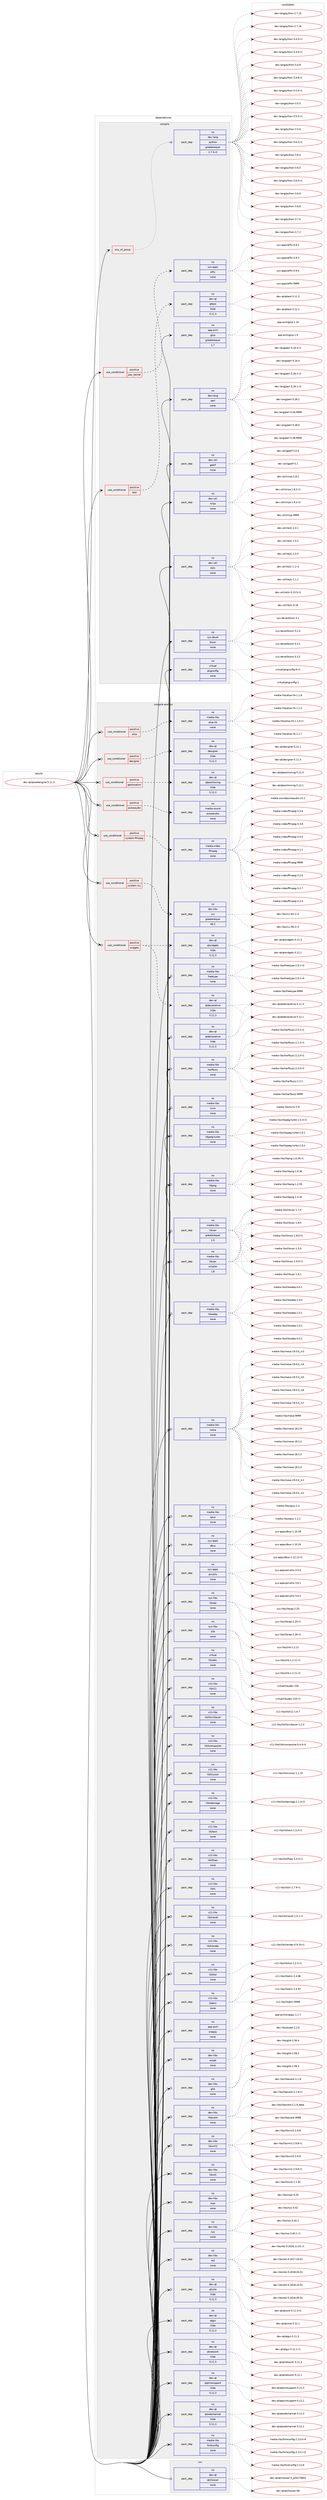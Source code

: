 digraph prolog {

# *************
# Graph options
# *************

newrank=true;
concentrate=true;
compound=true;
graph [rankdir=LR,fontname=Helvetica,fontsize=10,ranksep=1.5];#, ranksep=2.5, nodesep=0.2];
edge  [arrowhead=vee];
node  [fontname=Helvetica,fontsize=10];

# **********
# The ebuild
# **********

subgraph cluster_leftcol {
color=gray;
rank=same;
label=<<i>ebuild</i>>;
id [label="dev-qt/qtwebengine-5.11.3", color=red, width=4, href="../dev-qt/qtwebengine-5.11.3.svg"];
}

# ****************
# The dependencies
# ****************

subgraph cluster_midcol {
color=gray;
label=<<i>dependencies</i>>;
subgraph cluster_compile {
fillcolor="#eeeeee";
style=filled;
label=<<i>compile</i>>;
subgraph any22788 {
dependency1450909 [label=<<TABLE BORDER="0" CELLBORDER="1" CELLSPACING="0" CELLPADDING="4"><TR><TD CELLPADDING="10">any_of_group</TD></TR></TABLE>>, shape=none, color=red];subgraph pack1039820 {
dependency1450910 [label=<<TABLE BORDER="0" CELLBORDER="1" CELLSPACING="0" CELLPADDING="4" WIDTH="220"><TR><TD ROWSPAN="6" CELLPADDING="30">pack_dep</TD></TR><TR><TD WIDTH="110">no</TD></TR><TR><TD>dev-lang</TD></TR><TR><TD>python</TD></TR><TR><TD>greaterequal</TD></TR><TR><TD>2.7.5-r2</TD></TR></TABLE>>, shape=none, color=blue];
}
dependency1450909:e -> dependency1450910:w [weight=20,style="dotted",arrowhead="oinv"];
}
id:e -> dependency1450909:w [weight=20,style="solid",arrowhead="vee"];
subgraph cond387713 {
dependency1450911 [label=<<TABLE BORDER="0" CELLBORDER="1" CELLSPACING="0" CELLPADDING="4"><TR><TD ROWSPAN="3" CELLPADDING="10">use_conditional</TD></TR><TR><TD>positive</TD></TR><TR><TD>pax_kernel</TD></TR></TABLE>>, shape=none, color=red];
subgraph pack1039821 {
dependency1450912 [label=<<TABLE BORDER="0" CELLBORDER="1" CELLSPACING="0" CELLPADDING="4" WIDTH="220"><TR><TD ROWSPAN="6" CELLPADDING="30">pack_dep</TD></TR><TR><TD WIDTH="110">no</TD></TR><TR><TD>sys-apps</TD></TR><TR><TD>elfix</TD></TR><TR><TD>none</TD></TR><TR><TD></TD></TR></TABLE>>, shape=none, color=blue];
}
dependency1450911:e -> dependency1450912:w [weight=20,style="dashed",arrowhead="vee"];
}
id:e -> dependency1450911:w [weight=20,style="solid",arrowhead="vee"];
subgraph cond387714 {
dependency1450913 [label=<<TABLE BORDER="0" CELLBORDER="1" CELLSPACING="0" CELLPADDING="4"><TR><TD ROWSPAN="3" CELLPADDING="10">use_conditional</TD></TR><TR><TD>positive</TD></TR><TR><TD>test</TD></TR></TABLE>>, shape=none, color=red];
subgraph pack1039822 {
dependency1450914 [label=<<TABLE BORDER="0" CELLBORDER="1" CELLSPACING="0" CELLPADDING="4" WIDTH="220"><TR><TD ROWSPAN="6" CELLPADDING="30">pack_dep</TD></TR><TR><TD WIDTH="110">no</TD></TR><TR><TD>dev-qt</TD></TR><TR><TD>qttest</TD></TR><TR><TD>tilde</TD></TR><TR><TD>5.11.3</TD></TR></TABLE>>, shape=none, color=blue];
}
dependency1450913:e -> dependency1450914:w [weight=20,style="dashed",arrowhead="vee"];
}
id:e -> dependency1450913:w [weight=20,style="solid",arrowhead="vee"];
subgraph pack1039823 {
dependency1450915 [label=<<TABLE BORDER="0" CELLBORDER="1" CELLSPACING="0" CELLPADDING="4" WIDTH="220"><TR><TD ROWSPAN="6" CELLPADDING="30">pack_dep</TD></TR><TR><TD WIDTH="110">no</TD></TR><TR><TD>app-arch</TD></TR><TR><TD>gzip</TD></TR><TR><TD>greaterequal</TD></TR><TR><TD>1.7</TD></TR></TABLE>>, shape=none, color=blue];
}
id:e -> dependency1450915:w [weight=20,style="solid",arrowhead="vee"];
subgraph pack1039824 {
dependency1450916 [label=<<TABLE BORDER="0" CELLBORDER="1" CELLSPACING="0" CELLPADDING="4" WIDTH="220"><TR><TD ROWSPAN="6" CELLPADDING="30">pack_dep</TD></TR><TR><TD WIDTH="110">no</TD></TR><TR><TD>dev-lang</TD></TR><TR><TD>perl</TD></TR><TR><TD>none</TD></TR><TR><TD></TD></TR></TABLE>>, shape=none, color=blue];
}
id:e -> dependency1450916:w [weight=20,style="solid",arrowhead="vee"];
subgraph pack1039825 {
dependency1450917 [label=<<TABLE BORDER="0" CELLBORDER="1" CELLSPACING="0" CELLPADDING="4" WIDTH="220"><TR><TD ROWSPAN="6" CELLPADDING="30">pack_dep</TD></TR><TR><TD WIDTH="110">no</TD></TR><TR><TD>dev-util</TD></TR><TR><TD>gperf</TD></TR><TR><TD>none</TD></TR><TR><TD></TD></TR></TABLE>>, shape=none, color=blue];
}
id:e -> dependency1450917:w [weight=20,style="solid",arrowhead="vee"];
subgraph pack1039826 {
dependency1450918 [label=<<TABLE BORDER="0" CELLBORDER="1" CELLSPACING="0" CELLPADDING="4" WIDTH="220"><TR><TD ROWSPAN="6" CELLPADDING="30">pack_dep</TD></TR><TR><TD WIDTH="110">no</TD></TR><TR><TD>dev-util</TD></TR><TR><TD>ninja</TD></TR><TR><TD>none</TD></TR><TR><TD></TD></TR></TABLE>>, shape=none, color=blue];
}
id:e -> dependency1450918:w [weight=20,style="solid",arrowhead="vee"];
subgraph pack1039827 {
dependency1450919 [label=<<TABLE BORDER="0" CELLBORDER="1" CELLSPACING="0" CELLPADDING="4" WIDTH="220"><TR><TD ROWSPAN="6" CELLPADDING="30">pack_dep</TD></TR><TR><TD WIDTH="110">no</TD></TR><TR><TD>dev-util</TD></TR><TR><TD>re2c</TD></TR><TR><TD>none</TD></TR><TR><TD></TD></TR></TABLE>>, shape=none, color=blue];
}
id:e -> dependency1450919:w [weight=20,style="solid",arrowhead="vee"];
subgraph pack1039828 {
dependency1450920 [label=<<TABLE BORDER="0" CELLBORDER="1" CELLSPACING="0" CELLPADDING="4" WIDTH="220"><TR><TD ROWSPAN="6" CELLPADDING="30">pack_dep</TD></TR><TR><TD WIDTH="110">no</TD></TR><TR><TD>sys-devel</TD></TR><TR><TD>bison</TD></TR><TR><TD>none</TD></TR><TR><TD></TD></TR></TABLE>>, shape=none, color=blue];
}
id:e -> dependency1450920:w [weight=20,style="solid",arrowhead="vee"];
subgraph pack1039829 {
dependency1450921 [label=<<TABLE BORDER="0" CELLBORDER="1" CELLSPACING="0" CELLPADDING="4" WIDTH="220"><TR><TD ROWSPAN="6" CELLPADDING="30">pack_dep</TD></TR><TR><TD WIDTH="110">no</TD></TR><TR><TD>virtual</TD></TR><TR><TD>pkgconfig</TD></TR><TR><TD>none</TD></TR><TR><TD></TD></TR></TABLE>>, shape=none, color=blue];
}
id:e -> dependency1450921:w [weight=20,style="solid",arrowhead="vee"];
}
subgraph cluster_compileandrun {
fillcolor="#eeeeee";
style=filled;
label=<<i>compile and run</i>>;
subgraph cond387715 {
dependency1450922 [label=<<TABLE BORDER="0" CELLBORDER="1" CELLSPACING="0" CELLPADDING="4"><TR><TD ROWSPAN="3" CELLPADDING="10">use_conditional</TD></TR><TR><TD>positive</TD></TR><TR><TD>alsa</TD></TR></TABLE>>, shape=none, color=red];
subgraph pack1039830 {
dependency1450923 [label=<<TABLE BORDER="0" CELLBORDER="1" CELLSPACING="0" CELLPADDING="4" WIDTH="220"><TR><TD ROWSPAN="6" CELLPADDING="30">pack_dep</TD></TR><TR><TD WIDTH="110">no</TD></TR><TR><TD>media-libs</TD></TR><TR><TD>alsa-lib</TD></TR><TR><TD>none</TD></TR><TR><TD></TD></TR></TABLE>>, shape=none, color=blue];
}
dependency1450922:e -> dependency1450923:w [weight=20,style="dashed",arrowhead="vee"];
}
id:e -> dependency1450922:w [weight=20,style="solid",arrowhead="odotvee"];
subgraph cond387716 {
dependency1450924 [label=<<TABLE BORDER="0" CELLBORDER="1" CELLSPACING="0" CELLPADDING="4"><TR><TD ROWSPAN="3" CELLPADDING="10">use_conditional</TD></TR><TR><TD>positive</TD></TR><TR><TD>designer</TD></TR></TABLE>>, shape=none, color=red];
subgraph pack1039831 {
dependency1450925 [label=<<TABLE BORDER="0" CELLBORDER="1" CELLSPACING="0" CELLPADDING="4" WIDTH="220"><TR><TD ROWSPAN="6" CELLPADDING="30">pack_dep</TD></TR><TR><TD WIDTH="110">no</TD></TR><TR><TD>dev-qt</TD></TR><TR><TD>designer</TD></TR><TR><TD>tilde</TD></TR><TR><TD>5.11.3</TD></TR></TABLE>>, shape=none, color=blue];
}
dependency1450924:e -> dependency1450925:w [weight=20,style="dashed",arrowhead="vee"];
}
id:e -> dependency1450924:w [weight=20,style="solid",arrowhead="odotvee"];
subgraph cond387717 {
dependency1450926 [label=<<TABLE BORDER="0" CELLBORDER="1" CELLSPACING="0" CELLPADDING="4"><TR><TD ROWSPAN="3" CELLPADDING="10">use_conditional</TD></TR><TR><TD>positive</TD></TR><TR><TD>geolocation</TD></TR></TABLE>>, shape=none, color=red];
subgraph pack1039832 {
dependency1450927 [label=<<TABLE BORDER="0" CELLBORDER="1" CELLSPACING="0" CELLPADDING="4" WIDTH="220"><TR><TD ROWSPAN="6" CELLPADDING="30">pack_dep</TD></TR><TR><TD WIDTH="110">no</TD></TR><TR><TD>dev-qt</TD></TR><TR><TD>qtpositioning</TD></TR><TR><TD>tilde</TD></TR><TR><TD>5.11.3</TD></TR></TABLE>>, shape=none, color=blue];
}
dependency1450926:e -> dependency1450927:w [weight=20,style="dashed",arrowhead="vee"];
}
id:e -> dependency1450926:w [weight=20,style="solid",arrowhead="odotvee"];
subgraph cond387718 {
dependency1450928 [label=<<TABLE BORDER="0" CELLBORDER="1" CELLSPACING="0" CELLPADDING="4"><TR><TD ROWSPAN="3" CELLPADDING="10">use_conditional</TD></TR><TR><TD>positive</TD></TR><TR><TD>pulseaudio</TD></TR></TABLE>>, shape=none, color=red];
subgraph pack1039833 {
dependency1450929 [label=<<TABLE BORDER="0" CELLBORDER="1" CELLSPACING="0" CELLPADDING="4" WIDTH="220"><TR><TD ROWSPAN="6" CELLPADDING="30">pack_dep</TD></TR><TR><TD WIDTH="110">no</TD></TR><TR><TD>media-sound</TD></TR><TR><TD>pulseaudio</TD></TR><TR><TD>none</TD></TR><TR><TD></TD></TR></TABLE>>, shape=none, color=blue];
}
dependency1450928:e -> dependency1450929:w [weight=20,style="dashed",arrowhead="vee"];
}
id:e -> dependency1450928:w [weight=20,style="solid",arrowhead="odotvee"];
subgraph cond387719 {
dependency1450930 [label=<<TABLE BORDER="0" CELLBORDER="1" CELLSPACING="0" CELLPADDING="4"><TR><TD ROWSPAN="3" CELLPADDING="10">use_conditional</TD></TR><TR><TD>positive</TD></TR><TR><TD>system-ffmpeg</TD></TR></TABLE>>, shape=none, color=red];
subgraph pack1039834 {
dependency1450931 [label=<<TABLE BORDER="0" CELLBORDER="1" CELLSPACING="0" CELLPADDING="4" WIDTH="220"><TR><TD ROWSPAN="6" CELLPADDING="30">pack_dep</TD></TR><TR><TD WIDTH="110">no</TD></TR><TR><TD>media-video</TD></TR><TR><TD>ffmpeg</TD></TR><TR><TD>none</TD></TR><TR><TD></TD></TR></TABLE>>, shape=none, color=blue];
}
dependency1450930:e -> dependency1450931:w [weight=20,style="dashed",arrowhead="vee"];
}
id:e -> dependency1450930:w [weight=20,style="solid",arrowhead="odotvee"];
subgraph cond387720 {
dependency1450932 [label=<<TABLE BORDER="0" CELLBORDER="1" CELLSPACING="0" CELLPADDING="4"><TR><TD ROWSPAN="3" CELLPADDING="10">use_conditional</TD></TR><TR><TD>positive</TD></TR><TR><TD>system-icu</TD></TR></TABLE>>, shape=none, color=red];
subgraph pack1039835 {
dependency1450933 [label=<<TABLE BORDER="0" CELLBORDER="1" CELLSPACING="0" CELLPADDING="4" WIDTH="220"><TR><TD ROWSPAN="6" CELLPADDING="30">pack_dep</TD></TR><TR><TD WIDTH="110">no</TD></TR><TR><TD>dev-libs</TD></TR><TR><TD>icu</TD></TR><TR><TD>greaterequal</TD></TR><TR><TD>60.2</TD></TR></TABLE>>, shape=none, color=blue];
}
dependency1450932:e -> dependency1450933:w [weight=20,style="dashed",arrowhead="vee"];
}
id:e -> dependency1450932:w [weight=20,style="solid",arrowhead="odotvee"];
subgraph cond387721 {
dependency1450934 [label=<<TABLE BORDER="0" CELLBORDER="1" CELLSPACING="0" CELLPADDING="4"><TR><TD ROWSPAN="3" CELLPADDING="10">use_conditional</TD></TR><TR><TD>positive</TD></TR><TR><TD>widgets</TD></TR></TABLE>>, shape=none, color=red];
subgraph pack1039836 {
dependency1450935 [label=<<TABLE BORDER="0" CELLBORDER="1" CELLSPACING="0" CELLPADDING="4" WIDTH="220"><TR><TD ROWSPAN="6" CELLPADDING="30">pack_dep</TD></TR><TR><TD WIDTH="110">no</TD></TR><TR><TD>dev-qt</TD></TR><TR><TD>qtdeclarative</TD></TR><TR><TD>tilde</TD></TR><TR><TD>5.11.3</TD></TR></TABLE>>, shape=none, color=blue];
}
dependency1450934:e -> dependency1450935:w [weight=20,style="dashed",arrowhead="vee"];
subgraph pack1039837 {
dependency1450936 [label=<<TABLE BORDER="0" CELLBORDER="1" CELLSPACING="0" CELLPADDING="4" WIDTH="220"><TR><TD ROWSPAN="6" CELLPADDING="30">pack_dep</TD></TR><TR><TD WIDTH="110">no</TD></TR><TR><TD>dev-qt</TD></TR><TR><TD>qtwidgets</TD></TR><TR><TD>tilde</TD></TR><TR><TD>5.11.3</TD></TR></TABLE>>, shape=none, color=blue];
}
dependency1450934:e -> dependency1450936:w [weight=20,style="dashed",arrowhead="vee"];
}
id:e -> dependency1450934:w [weight=20,style="solid",arrowhead="odotvee"];
subgraph pack1039838 {
dependency1450937 [label=<<TABLE BORDER="0" CELLBORDER="1" CELLSPACING="0" CELLPADDING="4" WIDTH="220"><TR><TD ROWSPAN="6" CELLPADDING="30">pack_dep</TD></TR><TR><TD WIDTH="110">no</TD></TR><TR><TD>app-arch</TD></TR><TR><TD>snappy</TD></TR><TR><TD>none</TD></TR><TR><TD></TD></TR></TABLE>>, shape=none, color=blue];
}
id:e -> dependency1450937:w [weight=20,style="solid",arrowhead="odotvee"];
subgraph pack1039839 {
dependency1450938 [label=<<TABLE BORDER="0" CELLBORDER="1" CELLSPACING="0" CELLPADDING="4" WIDTH="220"><TR><TD ROWSPAN="6" CELLPADDING="30">pack_dep</TD></TR><TR><TD WIDTH="110">no</TD></TR><TR><TD>dev-libs</TD></TR><TR><TD>expat</TD></TR><TR><TD>none</TD></TR><TR><TD></TD></TR></TABLE>>, shape=none, color=blue];
}
id:e -> dependency1450938:w [weight=20,style="solid",arrowhead="odotvee"];
subgraph pack1039840 {
dependency1450939 [label=<<TABLE BORDER="0" CELLBORDER="1" CELLSPACING="0" CELLPADDING="4" WIDTH="220"><TR><TD ROWSPAN="6" CELLPADDING="30">pack_dep</TD></TR><TR><TD WIDTH="110">no</TD></TR><TR><TD>dev-libs</TD></TR><TR><TD>glib</TD></TR><TR><TD>none</TD></TR><TR><TD></TD></TR></TABLE>>, shape=none, color=blue];
}
id:e -> dependency1450939:w [weight=20,style="solid",arrowhead="odotvee"];
subgraph pack1039841 {
dependency1450940 [label=<<TABLE BORDER="0" CELLBORDER="1" CELLSPACING="0" CELLPADDING="4" WIDTH="220"><TR><TD ROWSPAN="6" CELLPADDING="30">pack_dep</TD></TR><TR><TD WIDTH="110">no</TD></TR><TR><TD>dev-libs</TD></TR><TR><TD>libevent</TD></TR><TR><TD>none</TD></TR><TR><TD></TD></TR></TABLE>>, shape=none, color=blue];
}
id:e -> dependency1450940:w [weight=20,style="solid",arrowhead="odotvee"];
subgraph pack1039842 {
dependency1450941 [label=<<TABLE BORDER="0" CELLBORDER="1" CELLSPACING="0" CELLPADDING="4" WIDTH="220"><TR><TD ROWSPAN="6" CELLPADDING="30">pack_dep</TD></TR><TR><TD WIDTH="110">no</TD></TR><TR><TD>dev-libs</TD></TR><TR><TD>libxml2</TD></TR><TR><TD>none</TD></TR><TR><TD></TD></TR></TABLE>>, shape=none, color=blue];
}
id:e -> dependency1450941:w [weight=20,style="solid",arrowhead="odotvee"];
subgraph pack1039843 {
dependency1450942 [label=<<TABLE BORDER="0" CELLBORDER="1" CELLSPACING="0" CELLPADDING="4" WIDTH="220"><TR><TD ROWSPAN="6" CELLPADDING="30">pack_dep</TD></TR><TR><TD WIDTH="110">no</TD></TR><TR><TD>dev-libs</TD></TR><TR><TD>libxslt</TD></TR><TR><TD>none</TD></TR><TR><TD></TD></TR></TABLE>>, shape=none, color=blue];
}
id:e -> dependency1450942:w [weight=20,style="solid",arrowhead="odotvee"];
subgraph pack1039844 {
dependency1450943 [label=<<TABLE BORDER="0" CELLBORDER="1" CELLSPACING="0" CELLPADDING="4" WIDTH="220"><TR><TD ROWSPAN="6" CELLPADDING="30">pack_dep</TD></TR><TR><TD WIDTH="110">no</TD></TR><TR><TD>dev-libs</TD></TR><TR><TD>nspr</TD></TR><TR><TD>none</TD></TR><TR><TD></TD></TR></TABLE>>, shape=none, color=blue];
}
id:e -> dependency1450943:w [weight=20,style="solid",arrowhead="odotvee"];
subgraph pack1039845 {
dependency1450944 [label=<<TABLE BORDER="0" CELLBORDER="1" CELLSPACING="0" CELLPADDING="4" WIDTH="220"><TR><TD ROWSPAN="6" CELLPADDING="30">pack_dep</TD></TR><TR><TD WIDTH="110">no</TD></TR><TR><TD>dev-libs</TD></TR><TR><TD>nss</TD></TR><TR><TD>none</TD></TR><TR><TD></TD></TR></TABLE>>, shape=none, color=blue];
}
id:e -> dependency1450944:w [weight=20,style="solid",arrowhead="odotvee"];
subgraph pack1039846 {
dependency1450945 [label=<<TABLE BORDER="0" CELLBORDER="1" CELLSPACING="0" CELLPADDING="4" WIDTH="220"><TR><TD ROWSPAN="6" CELLPADDING="30">pack_dep</TD></TR><TR><TD WIDTH="110">no</TD></TR><TR><TD>dev-libs</TD></TR><TR><TD>re2</TD></TR><TR><TD>none</TD></TR><TR><TD></TD></TR></TABLE>>, shape=none, color=blue];
}
id:e -> dependency1450945:w [weight=20,style="solid",arrowhead="odotvee"];
subgraph pack1039847 {
dependency1450946 [label=<<TABLE BORDER="0" CELLBORDER="1" CELLSPACING="0" CELLPADDING="4" WIDTH="220"><TR><TD ROWSPAN="6" CELLPADDING="30">pack_dep</TD></TR><TR><TD WIDTH="110">no</TD></TR><TR><TD>dev-qt</TD></TR><TR><TD>qtcore</TD></TR><TR><TD>tilde</TD></TR><TR><TD>5.11.3</TD></TR></TABLE>>, shape=none, color=blue];
}
id:e -> dependency1450946:w [weight=20,style="solid",arrowhead="odotvee"];
subgraph pack1039848 {
dependency1450947 [label=<<TABLE BORDER="0" CELLBORDER="1" CELLSPACING="0" CELLPADDING="4" WIDTH="220"><TR><TD ROWSPAN="6" CELLPADDING="30">pack_dep</TD></TR><TR><TD WIDTH="110">no</TD></TR><TR><TD>dev-qt</TD></TR><TR><TD>qtdeclarative</TD></TR><TR><TD>tilde</TD></TR><TR><TD>5.11.3</TD></TR></TABLE>>, shape=none, color=blue];
}
id:e -> dependency1450947:w [weight=20,style="solid",arrowhead="odotvee"];
subgraph pack1039849 {
dependency1450948 [label=<<TABLE BORDER="0" CELLBORDER="1" CELLSPACING="0" CELLPADDING="4" WIDTH="220"><TR><TD ROWSPAN="6" CELLPADDING="30">pack_dep</TD></TR><TR><TD WIDTH="110">no</TD></TR><TR><TD>dev-qt</TD></TR><TR><TD>qtgui</TD></TR><TR><TD>tilde</TD></TR><TR><TD>5.11.3</TD></TR></TABLE>>, shape=none, color=blue];
}
id:e -> dependency1450948:w [weight=20,style="solid",arrowhead="odotvee"];
subgraph pack1039850 {
dependency1450949 [label=<<TABLE BORDER="0" CELLBORDER="1" CELLSPACING="0" CELLPADDING="4" WIDTH="220"><TR><TD ROWSPAN="6" CELLPADDING="30">pack_dep</TD></TR><TR><TD WIDTH="110">no</TD></TR><TR><TD>dev-qt</TD></TR><TR><TD>qtnetwork</TD></TR><TR><TD>tilde</TD></TR><TR><TD>5.11.3</TD></TR></TABLE>>, shape=none, color=blue];
}
id:e -> dependency1450949:w [weight=20,style="solid",arrowhead="odotvee"];
subgraph pack1039851 {
dependency1450950 [label=<<TABLE BORDER="0" CELLBORDER="1" CELLSPACING="0" CELLPADDING="4" WIDTH="220"><TR><TD ROWSPAN="6" CELLPADDING="30">pack_dep</TD></TR><TR><TD WIDTH="110">no</TD></TR><TR><TD>dev-qt</TD></TR><TR><TD>qtprintsupport</TD></TR><TR><TD>tilde</TD></TR><TR><TD>5.11.3</TD></TR></TABLE>>, shape=none, color=blue];
}
id:e -> dependency1450950:w [weight=20,style="solid",arrowhead="odotvee"];
subgraph pack1039852 {
dependency1450951 [label=<<TABLE BORDER="0" CELLBORDER="1" CELLSPACING="0" CELLPADDING="4" WIDTH="220"><TR><TD ROWSPAN="6" CELLPADDING="30">pack_dep</TD></TR><TR><TD WIDTH="110">no</TD></TR><TR><TD>dev-qt</TD></TR><TR><TD>qtwebchannel</TD></TR><TR><TD>tilde</TD></TR><TR><TD>5.11.3</TD></TR></TABLE>>, shape=none, color=blue];
}
id:e -> dependency1450951:w [weight=20,style="solid",arrowhead="odotvee"];
subgraph pack1039853 {
dependency1450952 [label=<<TABLE BORDER="0" CELLBORDER="1" CELLSPACING="0" CELLPADDING="4" WIDTH="220"><TR><TD ROWSPAN="6" CELLPADDING="30">pack_dep</TD></TR><TR><TD WIDTH="110">no</TD></TR><TR><TD>media-libs</TD></TR><TR><TD>fontconfig</TD></TR><TR><TD>none</TD></TR><TR><TD></TD></TR></TABLE>>, shape=none, color=blue];
}
id:e -> dependency1450952:w [weight=20,style="solid",arrowhead="odotvee"];
subgraph pack1039854 {
dependency1450953 [label=<<TABLE BORDER="0" CELLBORDER="1" CELLSPACING="0" CELLPADDING="4" WIDTH="220"><TR><TD ROWSPAN="6" CELLPADDING="30">pack_dep</TD></TR><TR><TD WIDTH="110">no</TD></TR><TR><TD>media-libs</TD></TR><TR><TD>freetype</TD></TR><TR><TD>none</TD></TR><TR><TD></TD></TR></TABLE>>, shape=none, color=blue];
}
id:e -> dependency1450953:w [weight=20,style="solid",arrowhead="odotvee"];
subgraph pack1039855 {
dependency1450954 [label=<<TABLE BORDER="0" CELLBORDER="1" CELLSPACING="0" CELLPADDING="4" WIDTH="220"><TR><TD ROWSPAN="6" CELLPADDING="30">pack_dep</TD></TR><TR><TD WIDTH="110">no</TD></TR><TR><TD>media-libs</TD></TR><TR><TD>harfbuzz</TD></TR><TR><TD>none</TD></TR><TR><TD></TD></TR></TABLE>>, shape=none, color=blue];
}
id:e -> dependency1450954:w [weight=20,style="solid",arrowhead="odotvee"];
subgraph pack1039856 {
dependency1450955 [label=<<TABLE BORDER="0" CELLBORDER="1" CELLSPACING="0" CELLPADDING="4" WIDTH="220"><TR><TD ROWSPAN="6" CELLPADDING="30">pack_dep</TD></TR><TR><TD WIDTH="110">no</TD></TR><TR><TD>media-libs</TD></TR><TR><TD>lcms</TD></TR><TR><TD>none</TD></TR><TR><TD></TD></TR></TABLE>>, shape=none, color=blue];
}
id:e -> dependency1450955:w [weight=20,style="solid",arrowhead="odotvee"];
subgraph pack1039857 {
dependency1450956 [label=<<TABLE BORDER="0" CELLBORDER="1" CELLSPACING="0" CELLPADDING="4" WIDTH="220"><TR><TD ROWSPAN="6" CELLPADDING="30">pack_dep</TD></TR><TR><TD WIDTH="110">no</TD></TR><TR><TD>media-libs</TD></TR><TR><TD>libjpeg-turbo</TD></TR><TR><TD>none</TD></TR><TR><TD></TD></TR></TABLE>>, shape=none, color=blue];
}
id:e -> dependency1450956:w [weight=20,style="solid",arrowhead="odotvee"];
subgraph pack1039858 {
dependency1450957 [label=<<TABLE BORDER="0" CELLBORDER="1" CELLSPACING="0" CELLPADDING="4" WIDTH="220"><TR><TD ROWSPAN="6" CELLPADDING="30">pack_dep</TD></TR><TR><TD WIDTH="110">no</TD></TR><TR><TD>media-libs</TD></TR><TR><TD>libpng</TD></TR><TR><TD>none</TD></TR><TR><TD></TD></TR></TABLE>>, shape=none, color=blue];
}
id:e -> dependency1450957:w [weight=20,style="solid",arrowhead="odotvee"];
subgraph pack1039859 {
dependency1450958 [label=<<TABLE BORDER="0" CELLBORDER="1" CELLSPACING="0" CELLPADDING="4" WIDTH="220"><TR><TD ROWSPAN="6" CELLPADDING="30">pack_dep</TD></TR><TR><TD WIDTH="110">no</TD></TR><TR><TD>media-libs</TD></TR><TR><TD>libvpx</TD></TR><TR><TD>greaterequal</TD></TR><TR><TD>1.5</TD></TR></TABLE>>, shape=none, color=blue];
}
id:e -> dependency1450958:w [weight=20,style="solid",arrowhead="odotvee"];
subgraph pack1039860 {
dependency1450959 [label=<<TABLE BORDER="0" CELLBORDER="1" CELLSPACING="0" CELLPADDING="4" WIDTH="220"><TR><TD ROWSPAN="6" CELLPADDING="30">pack_dep</TD></TR><TR><TD WIDTH="110">no</TD></TR><TR><TD>media-libs</TD></TR><TR><TD>libvpx</TD></TR><TR><TD>smaller</TD></TR><TR><TD>1.8</TD></TR></TABLE>>, shape=none, color=blue];
}
id:e -> dependency1450959:w [weight=20,style="solid",arrowhead="odotvee"];
subgraph pack1039861 {
dependency1450960 [label=<<TABLE BORDER="0" CELLBORDER="1" CELLSPACING="0" CELLPADDING="4" WIDTH="220"><TR><TD ROWSPAN="6" CELLPADDING="30">pack_dep</TD></TR><TR><TD WIDTH="110">no</TD></TR><TR><TD>media-libs</TD></TR><TR><TD>libwebp</TD></TR><TR><TD>none</TD></TR><TR><TD></TD></TR></TABLE>>, shape=none, color=blue];
}
id:e -> dependency1450960:w [weight=20,style="solid",arrowhead="odotvee"];
subgraph pack1039862 {
dependency1450961 [label=<<TABLE BORDER="0" CELLBORDER="1" CELLSPACING="0" CELLPADDING="4" WIDTH="220"><TR><TD ROWSPAN="6" CELLPADDING="30">pack_dep</TD></TR><TR><TD WIDTH="110">no</TD></TR><TR><TD>media-libs</TD></TR><TR><TD>mesa</TD></TR><TR><TD>none</TD></TR><TR><TD></TD></TR></TABLE>>, shape=none, color=blue];
}
id:e -> dependency1450961:w [weight=20,style="solid",arrowhead="odotvee"];
subgraph pack1039863 {
dependency1450962 [label=<<TABLE BORDER="0" CELLBORDER="1" CELLSPACING="0" CELLPADDING="4" WIDTH="220"><TR><TD ROWSPAN="6" CELLPADDING="30">pack_dep</TD></TR><TR><TD WIDTH="110">no</TD></TR><TR><TD>media-libs</TD></TR><TR><TD>opus</TD></TR><TR><TD>none</TD></TR><TR><TD></TD></TR></TABLE>>, shape=none, color=blue];
}
id:e -> dependency1450962:w [weight=20,style="solid",arrowhead="odotvee"];
subgraph pack1039864 {
dependency1450963 [label=<<TABLE BORDER="0" CELLBORDER="1" CELLSPACING="0" CELLPADDING="4" WIDTH="220"><TR><TD ROWSPAN="6" CELLPADDING="30">pack_dep</TD></TR><TR><TD WIDTH="110">no</TD></TR><TR><TD>sys-apps</TD></TR><TR><TD>dbus</TD></TR><TR><TD>none</TD></TR><TR><TD></TD></TR></TABLE>>, shape=none, color=blue];
}
id:e -> dependency1450963:w [weight=20,style="solid",arrowhead="odotvee"];
subgraph pack1039865 {
dependency1450964 [label=<<TABLE BORDER="0" CELLBORDER="1" CELLSPACING="0" CELLPADDING="4" WIDTH="220"><TR><TD ROWSPAN="6" CELLPADDING="30">pack_dep</TD></TR><TR><TD WIDTH="110">no</TD></TR><TR><TD>sys-apps</TD></TR><TR><TD>pciutils</TD></TR><TR><TD>none</TD></TR><TR><TD></TD></TR></TABLE>>, shape=none, color=blue];
}
id:e -> dependency1450964:w [weight=20,style="solid",arrowhead="odotvee"];
subgraph pack1039866 {
dependency1450965 [label=<<TABLE BORDER="0" CELLBORDER="1" CELLSPACING="0" CELLPADDING="4" WIDTH="220"><TR><TD ROWSPAN="6" CELLPADDING="30">pack_dep</TD></TR><TR><TD WIDTH="110">no</TD></TR><TR><TD>sys-libs</TD></TR><TR><TD>libcap</TD></TR><TR><TD>none</TD></TR><TR><TD></TD></TR></TABLE>>, shape=none, color=blue];
}
id:e -> dependency1450965:w [weight=20,style="solid",arrowhead="odotvee"];
subgraph pack1039867 {
dependency1450966 [label=<<TABLE BORDER="0" CELLBORDER="1" CELLSPACING="0" CELLPADDING="4" WIDTH="220"><TR><TD ROWSPAN="6" CELLPADDING="30">pack_dep</TD></TR><TR><TD WIDTH="110">no</TD></TR><TR><TD>sys-libs</TD></TR><TR><TD>zlib</TD></TR><TR><TD>none</TD></TR><TR><TD></TD></TR></TABLE>>, shape=none, color=blue];
}
id:e -> dependency1450966:w [weight=20,style="solid",arrowhead="odotvee"];
subgraph pack1039868 {
dependency1450967 [label=<<TABLE BORDER="0" CELLBORDER="1" CELLSPACING="0" CELLPADDING="4" WIDTH="220"><TR><TD ROWSPAN="6" CELLPADDING="30">pack_dep</TD></TR><TR><TD WIDTH="110">no</TD></TR><TR><TD>virtual</TD></TR><TR><TD>libudev</TD></TR><TR><TD>none</TD></TR><TR><TD></TD></TR></TABLE>>, shape=none, color=blue];
}
id:e -> dependency1450967:w [weight=20,style="solid",arrowhead="odotvee"];
subgraph pack1039869 {
dependency1450968 [label=<<TABLE BORDER="0" CELLBORDER="1" CELLSPACING="0" CELLPADDING="4" WIDTH="220"><TR><TD ROWSPAN="6" CELLPADDING="30">pack_dep</TD></TR><TR><TD WIDTH="110">no</TD></TR><TR><TD>x11-libs</TD></TR><TR><TD>libX11</TD></TR><TR><TD>none</TD></TR><TR><TD></TD></TR></TABLE>>, shape=none, color=blue];
}
id:e -> dependency1450968:w [weight=20,style="solid",arrowhead="odotvee"];
subgraph pack1039870 {
dependency1450969 [label=<<TABLE BORDER="0" CELLBORDER="1" CELLSPACING="0" CELLPADDING="4" WIDTH="220"><TR><TD ROWSPAN="6" CELLPADDING="30">pack_dep</TD></TR><TR><TD WIDTH="110">no</TD></TR><TR><TD>x11-libs</TD></TR><TR><TD>libXScrnSaver</TD></TR><TR><TD>none</TD></TR><TR><TD></TD></TR></TABLE>>, shape=none, color=blue];
}
id:e -> dependency1450969:w [weight=20,style="solid",arrowhead="odotvee"];
subgraph pack1039871 {
dependency1450970 [label=<<TABLE BORDER="0" CELLBORDER="1" CELLSPACING="0" CELLPADDING="4" WIDTH="220"><TR><TD ROWSPAN="6" CELLPADDING="30">pack_dep</TD></TR><TR><TD WIDTH="110">no</TD></TR><TR><TD>x11-libs</TD></TR><TR><TD>libXcomposite</TD></TR><TR><TD>none</TD></TR><TR><TD></TD></TR></TABLE>>, shape=none, color=blue];
}
id:e -> dependency1450970:w [weight=20,style="solid",arrowhead="odotvee"];
subgraph pack1039872 {
dependency1450971 [label=<<TABLE BORDER="0" CELLBORDER="1" CELLSPACING="0" CELLPADDING="4" WIDTH="220"><TR><TD ROWSPAN="6" CELLPADDING="30">pack_dep</TD></TR><TR><TD WIDTH="110">no</TD></TR><TR><TD>x11-libs</TD></TR><TR><TD>libXcursor</TD></TR><TR><TD>none</TD></TR><TR><TD></TD></TR></TABLE>>, shape=none, color=blue];
}
id:e -> dependency1450971:w [weight=20,style="solid",arrowhead="odotvee"];
subgraph pack1039873 {
dependency1450972 [label=<<TABLE BORDER="0" CELLBORDER="1" CELLSPACING="0" CELLPADDING="4" WIDTH="220"><TR><TD ROWSPAN="6" CELLPADDING="30">pack_dep</TD></TR><TR><TD WIDTH="110">no</TD></TR><TR><TD>x11-libs</TD></TR><TR><TD>libXdamage</TD></TR><TR><TD>none</TD></TR><TR><TD></TD></TR></TABLE>>, shape=none, color=blue];
}
id:e -> dependency1450972:w [weight=20,style="solid",arrowhead="odotvee"];
subgraph pack1039874 {
dependency1450973 [label=<<TABLE BORDER="0" CELLBORDER="1" CELLSPACING="0" CELLPADDING="4" WIDTH="220"><TR><TD ROWSPAN="6" CELLPADDING="30">pack_dep</TD></TR><TR><TD WIDTH="110">no</TD></TR><TR><TD>x11-libs</TD></TR><TR><TD>libXext</TD></TR><TR><TD>none</TD></TR><TR><TD></TD></TR></TABLE>>, shape=none, color=blue];
}
id:e -> dependency1450973:w [weight=20,style="solid",arrowhead="odotvee"];
subgraph pack1039875 {
dependency1450974 [label=<<TABLE BORDER="0" CELLBORDER="1" CELLSPACING="0" CELLPADDING="4" WIDTH="220"><TR><TD ROWSPAN="6" CELLPADDING="30">pack_dep</TD></TR><TR><TD WIDTH="110">no</TD></TR><TR><TD>x11-libs</TD></TR><TR><TD>libXfixes</TD></TR><TR><TD>none</TD></TR><TR><TD></TD></TR></TABLE>>, shape=none, color=blue];
}
id:e -> dependency1450974:w [weight=20,style="solid",arrowhead="odotvee"];
subgraph pack1039876 {
dependency1450975 [label=<<TABLE BORDER="0" CELLBORDER="1" CELLSPACING="0" CELLPADDING="4" WIDTH="220"><TR><TD ROWSPAN="6" CELLPADDING="30">pack_dep</TD></TR><TR><TD WIDTH="110">no</TD></TR><TR><TD>x11-libs</TD></TR><TR><TD>libXi</TD></TR><TR><TD>none</TD></TR><TR><TD></TD></TR></TABLE>>, shape=none, color=blue];
}
id:e -> dependency1450975:w [weight=20,style="solid",arrowhead="odotvee"];
subgraph pack1039877 {
dependency1450976 [label=<<TABLE BORDER="0" CELLBORDER="1" CELLSPACING="0" CELLPADDING="4" WIDTH="220"><TR><TD ROWSPAN="6" CELLPADDING="30">pack_dep</TD></TR><TR><TD WIDTH="110">no</TD></TR><TR><TD>x11-libs</TD></TR><TR><TD>libXrandr</TD></TR><TR><TD>none</TD></TR><TR><TD></TD></TR></TABLE>>, shape=none, color=blue];
}
id:e -> dependency1450976:w [weight=20,style="solid",arrowhead="odotvee"];
subgraph pack1039878 {
dependency1450977 [label=<<TABLE BORDER="0" CELLBORDER="1" CELLSPACING="0" CELLPADDING="4" WIDTH="220"><TR><TD ROWSPAN="6" CELLPADDING="30">pack_dep</TD></TR><TR><TD WIDTH="110">no</TD></TR><TR><TD>x11-libs</TD></TR><TR><TD>libXrender</TD></TR><TR><TD>none</TD></TR><TR><TD></TD></TR></TABLE>>, shape=none, color=blue];
}
id:e -> dependency1450977:w [weight=20,style="solid",arrowhead="odotvee"];
subgraph pack1039879 {
dependency1450978 [label=<<TABLE BORDER="0" CELLBORDER="1" CELLSPACING="0" CELLPADDING="4" WIDTH="220"><TR><TD ROWSPAN="6" CELLPADDING="30">pack_dep</TD></TR><TR><TD WIDTH="110">no</TD></TR><TR><TD>x11-libs</TD></TR><TR><TD>libXtst</TD></TR><TR><TD>none</TD></TR><TR><TD></TD></TR></TABLE>>, shape=none, color=blue];
}
id:e -> dependency1450978:w [weight=20,style="solid",arrowhead="odotvee"];
subgraph pack1039880 {
dependency1450979 [label=<<TABLE BORDER="0" CELLBORDER="1" CELLSPACING="0" CELLPADDING="4" WIDTH="220"><TR><TD ROWSPAN="6" CELLPADDING="30">pack_dep</TD></TR><TR><TD WIDTH="110">no</TD></TR><TR><TD>x11-libs</TD></TR><TR><TD>libdrm</TD></TR><TR><TD>none</TD></TR><TR><TD></TD></TR></TABLE>>, shape=none, color=blue];
}
id:e -> dependency1450979:w [weight=20,style="solid",arrowhead="odotvee"];
}
subgraph cluster_run {
fillcolor="#eeeeee";
style=filled;
label=<<i>run</i>>;
subgraph pack1039881 {
dependency1450980 [label=<<TABLE BORDER="0" CELLBORDER="1" CELLSPACING="0" CELLPADDING="4" WIDTH="220"><TR><TD ROWSPAN="6" CELLPADDING="30">pack_dep</TD></TR><TR><TD WIDTH="110">no</TD></TR><TR><TD>dev-qt</TD></TR><TR><TD>qtchooser</TD></TR><TR><TD>none</TD></TR><TR><TD></TD></TR></TABLE>>, shape=none, color=blue];
}
id:e -> dependency1450980:w [weight=20,style="solid",arrowhead="odot"];
}
}

# **************
# The candidates
# **************

subgraph cluster_choices {
rank=same;
color=gray;
label=<<i>candidates</i>>;

subgraph choice1039820 {
color=black;
nodesep=1;
choice10010111845108971101034711212111610411111045504655464953 [label="dev-lang/python-2.7.15", color=red, width=4,href="../dev-lang/python-2.7.15.svg"];
choice10010111845108971101034711212111610411111045504655464954 [label="dev-lang/python-2.7.16", color=red, width=4,href="../dev-lang/python-2.7.16.svg"];
choice1001011184510897110103471121211161041111104551465246534511449 [label="dev-lang/python-3.4.5-r1", color=red, width=4,href="../dev-lang/python-3.4.5-r1.svg"];
choice1001011184510897110103471121211161041111104551465246544511449 [label="dev-lang/python-3.4.6-r1", color=red, width=4,href="../dev-lang/python-3.4.6-r1.svg"];
choice100101118451089711010347112121116104111110455146524656 [label="dev-lang/python-3.4.8", color=red, width=4,href="../dev-lang/python-3.4.8.svg"];
choice1001011184510897110103471121211161041111104551465246564511449 [label="dev-lang/python-3.4.8-r1", color=red, width=4,href="../dev-lang/python-3.4.8-r1.svg"];
choice1001011184510897110103471121211161041111104551465346524511449 [label="dev-lang/python-3.5.4-r1", color=red, width=4,href="../dev-lang/python-3.5.4-r1.svg"];
choice100101118451089711010347112121116104111110455146534653 [label="dev-lang/python-3.5.5", color=red, width=4,href="../dev-lang/python-3.5.5.svg"];
choice1001011184510897110103471121211161041111104551465346534511449 [label="dev-lang/python-3.5.5-r1", color=red, width=4,href="../dev-lang/python-3.5.5-r1.svg"];
choice100101118451089711010347112121116104111110455146534654 [label="dev-lang/python-3.5.6", color=red, width=4,href="../dev-lang/python-3.5.6.svg"];
choice1001011184510897110103471121211161041111104551465446514511449 [label="dev-lang/python-3.6.3-r1", color=red, width=4,href="../dev-lang/python-3.6.3-r1.svg"];
choice100101118451089711010347112121116104111110455146544652 [label="dev-lang/python-3.6.4", color=red, width=4,href="../dev-lang/python-3.6.4.svg"];
choice100101118451089711010347112121116104111110455146544653 [label="dev-lang/python-3.6.5", color=red, width=4,href="../dev-lang/python-3.6.5.svg"];
choice1001011184510897110103471121211161041111104551465446534511449 [label="dev-lang/python-3.6.5-r1", color=red, width=4,href="../dev-lang/python-3.6.5-r1.svg"];
choice100101118451089711010347112121116104111110455146544654 [label="dev-lang/python-3.6.6", color=red, width=4,href="../dev-lang/python-3.6.6.svg"];
choice100101118451089711010347112121116104111110455146544656 [label="dev-lang/python-3.6.8", color=red, width=4,href="../dev-lang/python-3.6.8.svg"];
choice100101118451089711010347112121116104111110455146554648 [label="dev-lang/python-3.7.0", color=red, width=4,href="../dev-lang/python-3.7.0.svg"];
choice100101118451089711010347112121116104111110455146554650 [label="dev-lang/python-3.7.2", color=red, width=4,href="../dev-lang/python-3.7.2.svg"];
dependency1450910:e -> choice10010111845108971101034711212111610411111045504655464953:w [style=dotted,weight="100"];
dependency1450910:e -> choice10010111845108971101034711212111610411111045504655464954:w [style=dotted,weight="100"];
dependency1450910:e -> choice1001011184510897110103471121211161041111104551465246534511449:w [style=dotted,weight="100"];
dependency1450910:e -> choice1001011184510897110103471121211161041111104551465246544511449:w [style=dotted,weight="100"];
dependency1450910:e -> choice100101118451089711010347112121116104111110455146524656:w [style=dotted,weight="100"];
dependency1450910:e -> choice1001011184510897110103471121211161041111104551465246564511449:w [style=dotted,weight="100"];
dependency1450910:e -> choice1001011184510897110103471121211161041111104551465346524511449:w [style=dotted,weight="100"];
dependency1450910:e -> choice100101118451089711010347112121116104111110455146534653:w [style=dotted,weight="100"];
dependency1450910:e -> choice1001011184510897110103471121211161041111104551465346534511449:w [style=dotted,weight="100"];
dependency1450910:e -> choice100101118451089711010347112121116104111110455146534654:w [style=dotted,weight="100"];
dependency1450910:e -> choice1001011184510897110103471121211161041111104551465446514511449:w [style=dotted,weight="100"];
dependency1450910:e -> choice100101118451089711010347112121116104111110455146544652:w [style=dotted,weight="100"];
dependency1450910:e -> choice100101118451089711010347112121116104111110455146544653:w [style=dotted,weight="100"];
dependency1450910:e -> choice1001011184510897110103471121211161041111104551465446534511449:w [style=dotted,weight="100"];
dependency1450910:e -> choice100101118451089711010347112121116104111110455146544654:w [style=dotted,weight="100"];
dependency1450910:e -> choice100101118451089711010347112121116104111110455146544656:w [style=dotted,weight="100"];
dependency1450910:e -> choice100101118451089711010347112121116104111110455146554648:w [style=dotted,weight="100"];
dependency1450910:e -> choice100101118451089711010347112121116104111110455146554650:w [style=dotted,weight="100"];
}
subgraph choice1039821 {
color=black;
nodesep=1;
choice115121115459711211211547101108102105120454846574650 [label="sys-apps/elfix-0.9.2", color=red, width=4,href="../sys-apps/elfix-0.9.2.svg"];
choice115121115459711211211547101108102105120454846574651 [label="sys-apps/elfix-0.9.3", color=red, width=4,href="../sys-apps/elfix-0.9.3.svg"];
choice115121115459711211211547101108102105120454846574652 [label="sys-apps/elfix-0.9.4", color=red, width=4,href="../sys-apps/elfix-0.9.4.svg"];
choice1151211154597112112115471011081021051204557575757 [label="sys-apps/elfix-9999", color=red, width=4,href="../sys-apps/elfix-9999.svg"];
dependency1450912:e -> choice115121115459711211211547101108102105120454846574650:w [style=dotted,weight="100"];
dependency1450912:e -> choice115121115459711211211547101108102105120454846574651:w [style=dotted,weight="100"];
dependency1450912:e -> choice115121115459711211211547101108102105120454846574652:w [style=dotted,weight="100"];
dependency1450912:e -> choice1151211154597112112115471011081021051204557575757:w [style=dotted,weight="100"];
}
subgraph choice1039822 {
color=black;
nodesep=1;
choice100101118451131164711311611610111511645534649494651 [label="dev-qt/qttest-5.11.3", color=red, width=4,href="../dev-qt/qttest-5.11.3.svg"];
choice100101118451131164711311611610111511645534649504649 [label="dev-qt/qttest-5.12.1", color=red, width=4,href="../dev-qt/qttest-5.12.1.svg"];
dependency1450914:e -> choice100101118451131164711311611610111511645534649494651:w [style=dotted,weight="100"];
dependency1450914:e -> choice100101118451131164711311611610111511645534649504649:w [style=dotted,weight="100"];
}
subgraph choice1039823 {
color=black;
nodesep=1;
choice97112112459711499104471031221051124549464948 [label="app-arch/gzip-1.10", color=red, width=4,href="../app-arch/gzip-1.10.svg"];
choice971121124597114991044710312210511245494657 [label="app-arch/gzip-1.9", color=red, width=4,href="../app-arch/gzip-1.9.svg"];
dependency1450915:e -> choice97112112459711499104471031221051124549464948:w [style=dotted,weight="100"];
dependency1450915:e -> choice971121124597114991044710312210511245494657:w [style=dotted,weight="100"];
}
subgraph choice1039824 {
color=black;
nodesep=1;
choice100101118451089711010347112101114108455346505246514511449 [label="dev-lang/perl-5.24.3-r1", color=red, width=4,href="../dev-lang/perl-5.24.3-r1.svg"];
choice10010111845108971101034711210111410845534650524652 [label="dev-lang/perl-5.24.4", color=red, width=4,href="../dev-lang/perl-5.24.4.svg"];
choice100101118451089711010347112101114108455346505446494511449 [label="dev-lang/perl-5.26.1-r1", color=red, width=4,href="../dev-lang/perl-5.26.1-r1.svg"];
choice100101118451089711010347112101114108455346505446494511450 [label="dev-lang/perl-5.26.1-r2", color=red, width=4,href="../dev-lang/perl-5.26.1-r2.svg"];
choice10010111845108971101034711210111410845534650544650 [label="dev-lang/perl-5.26.2", color=red, width=4,href="../dev-lang/perl-5.26.2.svg"];
choice10010111845108971101034711210111410845534650544657575757 [label="dev-lang/perl-5.26.9999", color=red, width=4,href="../dev-lang/perl-5.26.9999.svg"];
choice10010111845108971101034711210111410845534650564648 [label="dev-lang/perl-5.28.0", color=red, width=4,href="../dev-lang/perl-5.28.0.svg"];
choice10010111845108971101034711210111410845534650564657575757 [label="dev-lang/perl-5.28.9999", color=red, width=4,href="../dev-lang/perl-5.28.9999.svg"];
dependency1450916:e -> choice100101118451089711010347112101114108455346505246514511449:w [style=dotted,weight="100"];
dependency1450916:e -> choice10010111845108971101034711210111410845534650524652:w [style=dotted,weight="100"];
dependency1450916:e -> choice100101118451089711010347112101114108455346505446494511449:w [style=dotted,weight="100"];
dependency1450916:e -> choice100101118451089711010347112101114108455346505446494511450:w [style=dotted,weight="100"];
dependency1450916:e -> choice10010111845108971101034711210111410845534650544650:w [style=dotted,weight="100"];
dependency1450916:e -> choice10010111845108971101034711210111410845534650544657575757:w [style=dotted,weight="100"];
dependency1450916:e -> choice10010111845108971101034711210111410845534650564648:w [style=dotted,weight="100"];
dependency1450916:e -> choice10010111845108971101034711210111410845534650564657575757:w [style=dotted,weight="100"];
}
subgraph choice1039825 {
color=black;
nodesep=1;
choice1001011184511711610510847103112101114102455146484652 [label="dev-util/gperf-3.0.4", color=red, width=4,href="../dev-util/gperf-3.0.4.svg"];
choice100101118451171161051084710311210111410245514649 [label="dev-util/gperf-3.1", color=red, width=4,href="../dev-util/gperf-3.1.svg"];
dependency1450917:e -> choice1001011184511711610510847103112101114102455146484652:w [style=dotted,weight="100"];
dependency1450917:e -> choice100101118451171161051084710311210111410245514649:w [style=dotted,weight="100"];
}
subgraph choice1039826 {
color=black;
nodesep=1;
choice100101118451171161051084711010511010697454946564650 [label="dev-util/ninja-1.8.2", color=red, width=4,href="../dev-util/ninja-1.8.2.svg"];
choice1001011184511711610510847110105110106974549465646504511449 [label="dev-util/ninja-1.8.2-r1", color=red, width=4,href="../dev-util/ninja-1.8.2-r1.svg"];
choice1001011184511711610510847110105110106974549465646504511450 [label="dev-util/ninja-1.8.2-r2", color=red, width=4,href="../dev-util/ninja-1.8.2-r2.svg"];
choice1001011184511711610510847110105110106974557575757 [label="dev-util/ninja-9999", color=red, width=4,href="../dev-util/ninja-9999.svg"];
dependency1450918:e -> choice100101118451171161051084711010511010697454946564650:w [style=dotted,weight="100"];
dependency1450918:e -> choice1001011184511711610510847110105110106974549465646504511449:w [style=dotted,weight="100"];
dependency1450918:e -> choice1001011184511711610510847110105110106974549465646504511450:w [style=dotted,weight="100"];
dependency1450918:e -> choice1001011184511711610510847110105110106974557575757:w [style=dotted,weight="100"];
}
subgraph choice1039827 {
color=black;
nodesep=1;
choice10010111845117116105108471141015099454846495146534511449 [label="dev-util/re2c-0.13.5-r1", color=red, width=4,href="../dev-util/re2c-0.13.5-r1.svg"];
choice100101118451171161051084711410150994548464954 [label="dev-util/re2c-0.16", color=red, width=4,href="../dev-util/re2c-0.16.svg"];
choice10010111845117116105108471141015099454946484649 [label="dev-util/re2c-1.0.1", color=red, width=4,href="../dev-util/re2c-1.0.1.svg"];
choice10010111845117116105108471141015099454946484650 [label="dev-util/re2c-1.0.2", color=red, width=4,href="../dev-util/re2c-1.0.2.svg"];
choice10010111845117116105108471141015099454946484651 [label="dev-util/re2c-1.0.3", color=red, width=4,href="../dev-util/re2c-1.0.3.svg"];
choice10010111845117116105108471141015099454946494511449 [label="dev-util/re2c-1.1-r1", color=red, width=4,href="../dev-util/re2c-1.1-r1.svg"];
choice10010111845117116105108471141015099454946494649 [label="dev-util/re2c-1.1.1", color=red, width=4,href="../dev-util/re2c-1.1.1.svg"];
dependency1450919:e -> choice10010111845117116105108471141015099454846495146534511449:w [style=dotted,weight="100"];
dependency1450919:e -> choice100101118451171161051084711410150994548464954:w [style=dotted,weight="100"];
dependency1450919:e -> choice10010111845117116105108471141015099454946484649:w [style=dotted,weight="100"];
dependency1450919:e -> choice10010111845117116105108471141015099454946484650:w [style=dotted,weight="100"];
dependency1450919:e -> choice10010111845117116105108471141015099454946484651:w [style=dotted,weight="100"];
dependency1450919:e -> choice10010111845117116105108471141015099454946494511449:w [style=dotted,weight="100"];
dependency1450919:e -> choice10010111845117116105108471141015099454946494649:w [style=dotted,weight="100"];
}
subgraph choice1039828 {
color=black;
nodesep=1;
choice11512111545100101118101108479810511511111045514649 [label="sys-devel/bison-3.1", color=red, width=4,href="../sys-devel/bison-3.1.svg"];
choice115121115451001011181011084798105115111110455146504652 [label="sys-devel/bison-3.2.4", color=red, width=4,href="../sys-devel/bison-3.2.4.svg"];
choice115121115451001011181011084798105115111110455146514649 [label="sys-devel/bison-3.3.1", color=red, width=4,href="../sys-devel/bison-3.3.1.svg"];
choice115121115451001011181011084798105115111110455146514650 [label="sys-devel/bison-3.3.2", color=red, width=4,href="../sys-devel/bison-3.3.2.svg"];
dependency1450920:e -> choice11512111545100101118101108479810511511111045514649:w [style=dotted,weight="100"];
dependency1450920:e -> choice115121115451001011181011084798105115111110455146504652:w [style=dotted,weight="100"];
dependency1450920:e -> choice115121115451001011181011084798105115111110455146514649:w [style=dotted,weight="100"];
dependency1450920:e -> choice115121115451001011181011084798105115111110455146514650:w [style=dotted,weight="100"];
}
subgraph choice1039829 {
color=black;
nodesep=1;
choice11810511411611797108471121071039911111010210510345484511449 [label="virtual/pkgconfig-0-r1", color=red, width=4,href="../virtual/pkgconfig-0-r1.svg"];
choice1181051141161179710847112107103991111101021051034549 [label="virtual/pkgconfig-1", color=red, width=4,href="../virtual/pkgconfig-1.svg"];
dependency1450921:e -> choice11810511411611797108471121071039911111010210510345484511449:w [style=dotted,weight="100"];
dependency1450921:e -> choice1181051141161179710847112107103991111101021051034549:w [style=dotted,weight="100"];
}
subgraph choice1039830 {
color=black;
nodesep=1;
choice1091011001059745108105981154797108115974510810598454946494650 [label="media-libs/alsa-lib-1.1.2", color=red, width=4,href="../media-libs/alsa-lib-1.1.2.svg"];
choice10910110010597451081059811547971081159745108105984549464946544511449 [label="media-libs/alsa-lib-1.1.6-r1", color=red, width=4,href="../media-libs/alsa-lib-1.1.6-r1.svg"];
choice1091011001059745108105981154797108115974510810598454946494655 [label="media-libs/alsa-lib-1.1.7", color=red, width=4,href="../media-libs/alsa-lib-1.1.7.svg"];
choice1091011001059745108105981154797108115974510810598454946494656 [label="media-libs/alsa-lib-1.1.8", color=red, width=4,href="../media-libs/alsa-lib-1.1.8.svg"];
dependency1450923:e -> choice1091011001059745108105981154797108115974510810598454946494650:w [style=dotted,weight="100"];
dependency1450923:e -> choice10910110010597451081059811547971081159745108105984549464946544511449:w [style=dotted,weight="100"];
dependency1450923:e -> choice1091011001059745108105981154797108115974510810598454946494655:w [style=dotted,weight="100"];
dependency1450923:e -> choice1091011001059745108105981154797108115974510810598454946494656:w [style=dotted,weight="100"];
}
subgraph choice1039831 {
color=black;
nodesep=1;
choice100101118451131164710010111510510311010111445534649494651 [label="dev-qt/designer-5.11.3", color=red, width=4,href="../dev-qt/designer-5.11.3.svg"];
choice100101118451131164710010111510510311010111445534649504649 [label="dev-qt/designer-5.12.1", color=red, width=4,href="../dev-qt/designer-5.12.1.svg"];
dependency1450925:e -> choice100101118451131164710010111510510311010111445534649494651:w [style=dotted,weight="100"];
dependency1450925:e -> choice100101118451131164710010111510510311010111445534649504649:w [style=dotted,weight="100"];
}
subgraph choice1039832 {
color=black;
nodesep=1;
choice100101118451131164711311611211111510511610511111010511010345534649494651 [label="dev-qt/qtpositioning-5.11.3", color=red, width=4,href="../dev-qt/qtpositioning-5.11.3.svg"];
choice100101118451131164711311611211111510511610511111010511010345534649504649 [label="dev-qt/qtpositioning-5.12.1", color=red, width=4,href="../dev-qt/qtpositioning-5.12.1.svg"];
dependency1450927:e -> choice100101118451131164711311611211111510511610511111010511010345534649494651:w [style=dotted,weight="100"];
dependency1450927:e -> choice100101118451131164711311611211111510511610511111010511010345534649504649:w [style=dotted,weight="100"];
}
subgraph choice1039833 {
color=black;
nodesep=1;
choice109101100105974511511111711010047112117108115101971171001051114549504650 [label="media-sound/pulseaudio-12.2", color=red, width=4,href="../media-sound/pulseaudio-12.2.svg"];
dependency1450929:e -> choice109101100105974511511111711010047112117108115101971171001051114549504650:w [style=dotted,weight="100"];
}
subgraph choice1039834 {
color=black;
nodesep=1;
choice109101100105974511810510010111147102102109112101103455146504654 [label="media-video/ffmpeg-3.2.6", color=red, width=4,href="../media-video/ffmpeg-3.2.6.svg"];
choice109101100105974511810510010111147102102109112101103455146504655 [label="media-video/ffmpeg-3.2.7", color=red, width=4,href="../media-video/ffmpeg-3.2.7.svg"];
choice109101100105974511810510010111147102102109112101103455146514652 [label="media-video/ffmpeg-3.3.4", color=red, width=4,href="../media-video/ffmpeg-3.3.4.svg"];
choice109101100105974511810510010111147102102109112101103455146514654 [label="media-video/ffmpeg-3.3.6", color=red, width=4,href="../media-video/ffmpeg-3.3.6.svg"];
choice109101100105974511810510010111147102102109112101103455146514656 [label="media-video/ffmpeg-3.3.8", color=red, width=4,href="../media-video/ffmpeg-3.3.8.svg"];
choice109101100105974511810510010111147102102109112101103455146524653 [label="media-video/ffmpeg-3.4.5", color=red, width=4,href="../media-video/ffmpeg-3.4.5.svg"];
choice109101100105974511810510010111147102102109112101103455246494649 [label="media-video/ffmpeg-4.1.1", color=red, width=4,href="../media-video/ffmpeg-4.1.1.svg"];
choice1091011001059745118105100101111471021021091121011034557575757 [label="media-video/ffmpeg-9999", color=red, width=4,href="../media-video/ffmpeg-9999.svg"];
dependency1450931:e -> choice109101100105974511810510010111147102102109112101103455146504654:w [style=dotted,weight="100"];
dependency1450931:e -> choice109101100105974511810510010111147102102109112101103455146504655:w [style=dotted,weight="100"];
dependency1450931:e -> choice109101100105974511810510010111147102102109112101103455146514652:w [style=dotted,weight="100"];
dependency1450931:e -> choice109101100105974511810510010111147102102109112101103455146514654:w [style=dotted,weight="100"];
dependency1450931:e -> choice109101100105974511810510010111147102102109112101103455146514656:w [style=dotted,weight="100"];
dependency1450931:e -> choice109101100105974511810510010111147102102109112101103455146524653:w [style=dotted,weight="100"];
dependency1450931:e -> choice109101100105974511810510010111147102102109112101103455246494649:w [style=dotted,weight="100"];
dependency1450931:e -> choice1091011001059745118105100101111471021021091121011034557575757:w [style=dotted,weight="100"];
}
subgraph choice1039835 {
color=black;
nodesep=1;
choice1001011184510810598115471059911745535646504511449 [label="dev-libs/icu-58.2-r1", color=red, width=4,href="../dev-libs/icu-58.2-r1.svg"];
choice1001011184510810598115471059911745545146494511449 [label="dev-libs/icu-63.1-r1", color=red, width=4,href="../dev-libs/icu-63.1-r1.svg"];
dependency1450933:e -> choice1001011184510810598115471059911745535646504511449:w [style=dotted,weight="100"];
dependency1450933:e -> choice1001011184510810598115471059911745545146494511449:w [style=dotted,weight="100"];
}
subgraph choice1039836 {
color=black;
nodesep=1;
choice100101118451131164711311610010199108971149711610511810145534649494651 [label="dev-qt/qtdeclarative-5.11.3", color=red, width=4,href="../dev-qt/qtdeclarative-5.11.3.svg"];
choice100101118451131164711311610010199108971149711610511810145534649504649 [label="dev-qt/qtdeclarative-5.12.1", color=red, width=4,href="../dev-qt/qtdeclarative-5.12.1.svg"];
dependency1450935:e -> choice100101118451131164711311610010199108971149711610511810145534649494651:w [style=dotted,weight="100"];
dependency1450935:e -> choice100101118451131164711311610010199108971149711610511810145534649504649:w [style=dotted,weight="100"];
}
subgraph choice1039837 {
color=black;
nodesep=1;
choice100101118451131164711311611910510010310111611545534649494651 [label="dev-qt/qtwidgets-5.11.3", color=red, width=4,href="../dev-qt/qtwidgets-5.11.3.svg"];
choice100101118451131164711311611910510010310111611545534649504649 [label="dev-qt/qtwidgets-5.12.1", color=red, width=4,href="../dev-qt/qtwidgets-5.12.1.svg"];
dependency1450936:e -> choice100101118451131164711311611910510010310111611545534649494651:w [style=dotted,weight="100"];
dependency1450936:e -> choice100101118451131164711311611910510010310111611545534649504649:w [style=dotted,weight="100"];
}
subgraph choice1039838 {
color=black;
nodesep=1;
choice971121124597114991044711511097112112121454946494655 [label="app-arch/snappy-1.1.7", color=red, width=4,href="../app-arch/snappy-1.1.7.svg"];
dependency1450937:e -> choice971121124597114991044711511097112112121454946494655:w [style=dotted,weight="100"];
}
subgraph choice1039839 {
color=black;
nodesep=1;
choice10010111845108105981154710112011297116455046504654 [label="dev-libs/expat-2.2.6", color=red, width=4,href="../dev-libs/expat-2.2.6.svg"];
dependency1450938:e -> choice10010111845108105981154710112011297116455046504654:w [style=dotted,weight="100"];
}
subgraph choice1039840 {
color=black;
nodesep=1;
choice1001011184510810598115471031081059845504653544652 [label="dev-libs/glib-2.56.4", color=red, width=4,href="../dev-libs/glib-2.56.4.svg"];
choice1001011184510810598115471031081059845504653564650 [label="dev-libs/glib-2.58.2", color=red, width=4,href="../dev-libs/glib-2.58.2.svg"];
choice1001011184510810598115471031081059845504653564651 [label="dev-libs/glib-2.58.3", color=red, width=4,href="../dev-libs/glib-2.58.3.svg"];
dependency1450939:e -> choice1001011184510810598115471031081059845504653544652:w [style=dotted,weight="100"];
dependency1450939:e -> choice1001011184510810598115471031081059845504653564650:w [style=dotted,weight="100"];
dependency1450939:e -> choice1001011184510810598115471031081059845504653564651:w [style=dotted,weight="100"];
}
subgraph choice1039841 {
color=black;
nodesep=1;
choice10010111845108105981154710810598101118101110116455046494656 [label="dev-libs/libevent-2.1.8", color=red, width=4,href="../dev-libs/libevent-2.1.8.svg"];
choice100101118451081059811547108105981011181011101164550464946564511449 [label="dev-libs/libevent-2.1.8-r1", color=red, width=4,href="../dev-libs/libevent-2.1.8-r1.svg"];
choice10010111845108105981154710810598101118101110116455046494657959810111697 [label="dev-libs/libevent-2.1.9_beta", color=red, width=4,href="../dev-libs/libevent-2.1.9_beta.svg"];
choice100101118451081059811547108105981011181011101164557575757 [label="dev-libs/libevent-9999", color=red, width=4,href="../dev-libs/libevent-9999.svg"];
dependency1450940:e -> choice10010111845108105981154710810598101118101110116455046494656:w [style=dotted,weight="100"];
dependency1450940:e -> choice100101118451081059811547108105981011181011101164550464946564511449:w [style=dotted,weight="100"];
dependency1450940:e -> choice10010111845108105981154710810598101118101110116455046494657959810111697:w [style=dotted,weight="100"];
dependency1450940:e -> choice100101118451081059811547108105981011181011101164557575757:w [style=dotted,weight="100"];
}
subgraph choice1039842 {
color=black;
nodesep=1;
choice1001011184510810598115471081059812010910850455046574656 [label="dev-libs/libxml2-2.9.8", color=red, width=4,href="../dev-libs/libxml2-2.9.8.svg"];
choice10010111845108105981154710810598120109108504550465746564511449 [label="dev-libs/libxml2-2.9.8-r1", color=red, width=4,href="../dev-libs/libxml2-2.9.8-r1.svg"];
choice1001011184510810598115471081059812010910850455046574657 [label="dev-libs/libxml2-2.9.9", color=red, width=4,href="../dev-libs/libxml2-2.9.9.svg"];
choice10010111845108105981154710810598120109108504550465746574511449 [label="dev-libs/libxml2-2.9.9-r1", color=red, width=4,href="../dev-libs/libxml2-2.9.9-r1.svg"];
dependency1450941:e -> choice1001011184510810598115471081059812010910850455046574656:w [style=dotted,weight="100"];
dependency1450941:e -> choice10010111845108105981154710810598120109108504550465746564511449:w [style=dotted,weight="100"];
dependency1450941:e -> choice1001011184510810598115471081059812010910850455046574657:w [style=dotted,weight="100"];
dependency1450941:e -> choice10010111845108105981154710810598120109108504550465746574511449:w [style=dotted,weight="100"];
}
subgraph choice1039843 {
color=black;
nodesep=1;
choice1001011184510810598115471081059812011510811645494649465150 [label="dev-libs/libxslt-1.1.32", color=red, width=4,href="../dev-libs/libxslt-1.1.32.svg"];
dependency1450942:e -> choice1001011184510810598115471081059812011510811645494649465150:w [style=dotted,weight="100"];
}
subgraph choice1039844 {
color=black;
nodesep=1;
choice1001011184510810598115471101151121144552465048 [label="dev-libs/nspr-4.20", color=red, width=4,href="../dev-libs/nspr-4.20.svg"];
dependency1450943:e -> choice1001011184510810598115471101151121144552465048:w [style=dotted,weight="100"];
}
subgraph choice1039845 {
color=black;
nodesep=1;
choice100101118451081059811547110115115455146524846494511449 [label="dev-libs/nss-3.40.1-r1", color=red, width=4,href="../dev-libs/nss-3.40.1-r1.svg"];
choice1001011184510810598115471101151154551465250 [label="dev-libs/nss-3.42", color=red, width=4,href="../dev-libs/nss-3.42.svg"];
choice10010111845108105981154711011511545514652504649 [label="dev-libs/nss-3.42.1", color=red, width=4,href="../dev-libs/nss-3.42.1.svg"];
dependency1450944:e -> choice100101118451081059811547110115115455146524846494511449:w [style=dotted,weight="100"];
dependency1450944:e -> choice1001011184510810598115471101151154551465250:w [style=dotted,weight="100"];
dependency1450944:e -> choice10010111845108105981154711011511545514652504649:w [style=dotted,weight="100"];
}
subgraph choice1039846 {
color=black;
nodesep=1;
choice1001011184510810598115471141015045484650484954464853464849 [label="dev-libs/re2-0.2016.05.01", color=red, width=4,href="../dev-libs/re2-0.2016.05.01.svg"];
choice10010111845108105981154711410150454846504849544649494648494511449 [label="dev-libs/re2-0.2016.11.01-r1", color=red, width=4,href="../dev-libs/re2-0.2016.11.01-r1.svg"];
choice1001011184510810598115471141015045484650484955464851464849 [label="dev-libs/re2-0.2017.03.01", color=red, width=4,href="../dev-libs/re2-0.2017.03.01.svg"];
choice1001011184510810598115471141015045484650484956464852464849 [label="dev-libs/re2-0.2018.04.01", color=red, width=4,href="../dev-libs/re2-0.2018.04.01.svg"];
choice1001011184510810598115471141015045484650484956464948464849 [label="dev-libs/re2-0.2018.10.01", color=red, width=4,href="../dev-libs/re2-0.2018.10.01.svg"];
dependency1450945:e -> choice1001011184510810598115471141015045484650484954464853464849:w [style=dotted,weight="100"];
dependency1450945:e -> choice10010111845108105981154711410150454846504849544649494648494511449:w [style=dotted,weight="100"];
dependency1450945:e -> choice1001011184510810598115471141015045484650484955464851464849:w [style=dotted,weight="100"];
dependency1450945:e -> choice1001011184510810598115471141015045484650484956464852464849:w [style=dotted,weight="100"];
dependency1450945:e -> choice1001011184510810598115471141015045484650484956464948464849:w [style=dotted,weight="100"];
}
subgraph choice1039847 {
color=black;
nodesep=1;
choice100101118451131164711311699111114101455346494946514511450 [label="dev-qt/qtcore-5.11.3-r2", color=red, width=4,href="../dev-qt/qtcore-5.11.3-r2.svg"];
choice10010111845113116471131169911111410145534649504649 [label="dev-qt/qtcore-5.12.1", color=red, width=4,href="../dev-qt/qtcore-5.12.1.svg"];
dependency1450946:e -> choice100101118451131164711311699111114101455346494946514511450:w [style=dotted,weight="100"];
dependency1450946:e -> choice10010111845113116471131169911111410145534649504649:w [style=dotted,weight="100"];
}
subgraph choice1039848 {
color=black;
nodesep=1;
choice100101118451131164711311610010199108971149711610511810145534649494651 [label="dev-qt/qtdeclarative-5.11.3", color=red, width=4,href="../dev-qt/qtdeclarative-5.11.3.svg"];
choice100101118451131164711311610010199108971149711610511810145534649504649 [label="dev-qt/qtdeclarative-5.12.1", color=red, width=4,href="../dev-qt/qtdeclarative-5.12.1.svg"];
dependency1450947:e -> choice100101118451131164711311610010199108971149711610511810145534649494651:w [style=dotted,weight="100"];
dependency1450947:e -> choice100101118451131164711311610010199108971149711610511810145534649504649:w [style=dotted,weight="100"];
}
subgraph choice1039849 {
color=black;
nodesep=1;
choice100101118451131164711311610311710545534649494651 [label="dev-qt/qtgui-5.11.3", color=red, width=4,href="../dev-qt/qtgui-5.11.3.svg"];
choice1001011184511311647113116103117105455346495046494511449 [label="dev-qt/qtgui-5.12.1-r1", color=red, width=4,href="../dev-qt/qtgui-5.12.1-r1.svg"];
dependency1450948:e -> choice100101118451131164711311610311710545534649494651:w [style=dotted,weight="100"];
dependency1450948:e -> choice1001011184511311647113116103117105455346495046494511449:w [style=dotted,weight="100"];
}
subgraph choice1039850 {
color=black;
nodesep=1;
choice100101118451131164711311611010111611911111410745534649494651 [label="dev-qt/qtnetwork-5.11.3", color=red, width=4,href="../dev-qt/qtnetwork-5.11.3.svg"];
choice100101118451131164711311611010111611911111410745534649504649 [label="dev-qt/qtnetwork-5.12.1", color=red, width=4,href="../dev-qt/qtnetwork-5.12.1.svg"];
dependency1450949:e -> choice100101118451131164711311611010111611911111410745534649494651:w [style=dotted,weight="100"];
dependency1450949:e -> choice100101118451131164711311611010111611911111410745534649504649:w [style=dotted,weight="100"];
}
subgraph choice1039851 {
color=black;
nodesep=1;
choice100101118451131164711311611211410511011611511711211211111411645534649494651 [label="dev-qt/qtprintsupport-5.11.3", color=red, width=4,href="../dev-qt/qtprintsupport-5.11.3.svg"];
choice100101118451131164711311611211410511011611511711211211111411645534649504649 [label="dev-qt/qtprintsupport-5.12.1", color=red, width=4,href="../dev-qt/qtprintsupport-5.12.1.svg"];
dependency1450950:e -> choice100101118451131164711311611211410511011611511711211211111411645534649494651:w [style=dotted,weight="100"];
dependency1450950:e -> choice100101118451131164711311611211410511011611511711211211111411645534649504649:w [style=dotted,weight="100"];
}
subgraph choice1039852 {
color=black;
nodesep=1;
choice100101118451131164711311611910198991049711011010110845534649494651 [label="dev-qt/qtwebchannel-5.11.3", color=red, width=4,href="../dev-qt/qtwebchannel-5.11.3.svg"];
choice100101118451131164711311611910198991049711011010110845534649504649 [label="dev-qt/qtwebchannel-5.12.1", color=red, width=4,href="../dev-qt/qtwebchannel-5.12.1.svg"];
dependency1450951:e -> choice100101118451131164711311611910198991049711011010110845534649494651:w [style=dotted,weight="100"];
dependency1450951:e -> choice100101118451131164711311611910198991049711011010110845534649504649:w [style=dotted,weight="100"];
}
subgraph choice1039853 {
color=black;
nodesep=1;
choice109101100105974510810598115471021111101169911111010210510345504649504654 [label="media-libs/fontconfig-2.12.6", color=red, width=4,href="../media-libs/fontconfig-2.12.6.svg"];
choice1091011001059745108105981154710211111011699111110102105103455046495146484511452 [label="media-libs/fontconfig-2.13.0-r4", color=red, width=4,href="../media-libs/fontconfig-2.13.0-r4.svg"];
choice1091011001059745108105981154710211111011699111110102105103455046495146494511450 [label="media-libs/fontconfig-2.13.1-r2", color=red, width=4,href="../media-libs/fontconfig-2.13.1-r2.svg"];
dependency1450952:e -> choice109101100105974510810598115471021111101169911111010210510345504649504654:w [style=dotted,weight="100"];
dependency1450952:e -> choice1091011001059745108105981154710211111011699111110102105103455046495146484511452:w [style=dotted,weight="100"];
dependency1450952:e -> choice1091011001059745108105981154710211111011699111110102105103455046495146494511450:w [style=dotted,weight="100"];
}
subgraph choice1039854 {
color=black;
nodesep=1;
choice109101100105974510810598115471021141011011161211121014550465746494511451 [label="media-libs/freetype-2.9.1-r3", color=red, width=4,href="../media-libs/freetype-2.9.1-r3.svg"];
choice109101100105974510810598115471021141011011161211121014550465746494511452 [label="media-libs/freetype-2.9.1-r4", color=red, width=4,href="../media-libs/freetype-2.9.1-r4.svg"];
choice109101100105974510810598115471021141011011161211121014557575757 [label="media-libs/freetype-9999", color=red, width=4,href="../media-libs/freetype-9999.svg"];
dependency1450953:e -> choice109101100105974510810598115471021141011011161211121014550465746494511451:w [style=dotted,weight="100"];
dependency1450953:e -> choice109101100105974510810598115471021141011011161211121014550465746494511452:w [style=dotted,weight="100"];
dependency1450953:e -> choice109101100105974510810598115471021141011011161211121014557575757:w [style=dotted,weight="100"];
}
subgraph choice1039855 {
color=black;
nodesep=1;
choice1091011001059745108105981154710497114102981171221224550464846504511449 [label="media-libs/harfbuzz-2.0.2-r1", color=red, width=4,href="../media-libs/harfbuzz-2.0.2-r1.svg"];
choice1091011001059745108105981154710497114102981171221224550464946514511449 [label="media-libs/harfbuzz-2.1.3-r1", color=red, width=4,href="../media-libs/harfbuzz-2.1.3-r1.svg"];
choice1091011001059745108105981154710497114102981171221224550465046484511449 [label="media-libs/harfbuzz-2.2.0-r1", color=red, width=4,href="../media-libs/harfbuzz-2.2.0-r1.svg"];
choice1091011001059745108105981154710497114102981171221224550465146484511449 [label="media-libs/harfbuzz-2.3.0-r1", color=red, width=4,href="../media-libs/harfbuzz-2.3.0-r1.svg"];
choice109101100105974510810598115471049711410298117122122455046514649 [label="media-libs/harfbuzz-2.3.1", color=red, width=4,href="../media-libs/harfbuzz-2.3.1.svg"];
choice1091011001059745108105981154710497114102981171221224557575757 [label="media-libs/harfbuzz-9999", color=red, width=4,href="../media-libs/harfbuzz-9999.svg"];
dependency1450954:e -> choice1091011001059745108105981154710497114102981171221224550464846504511449:w [style=dotted,weight="100"];
dependency1450954:e -> choice1091011001059745108105981154710497114102981171221224550464946514511449:w [style=dotted,weight="100"];
dependency1450954:e -> choice1091011001059745108105981154710497114102981171221224550465046484511449:w [style=dotted,weight="100"];
dependency1450954:e -> choice1091011001059745108105981154710497114102981171221224550465146484511449:w [style=dotted,weight="100"];
dependency1450954:e -> choice109101100105974510810598115471049711410298117122122455046514649:w [style=dotted,weight="100"];
dependency1450954:e -> choice1091011001059745108105981154710497114102981171221224557575757:w [style=dotted,weight="100"];
}
subgraph choice1039856 {
color=black;
nodesep=1;
choice109101100105974510810598115471089910911545504657 [label="media-libs/lcms-2.9", color=red, width=4,href="../media-libs/lcms-2.9.svg"];
dependency1450955:e -> choice109101100105974510810598115471089910911545504657:w [style=dotted,weight="100"];
}
subgraph choice1039857 {
color=black;
nodesep=1;
choice109101100105974510810598115471081059810611210110345116117114981114549465346514511450 [label="media-libs/libjpeg-turbo-1.5.3-r2", color=red, width=4,href="../media-libs/libjpeg-turbo-1.5.3-r2.svg"];
choice10910110010597451081059811547108105981061121011034511611711498111455046484649 [label="media-libs/libjpeg-turbo-2.0.1", color=red, width=4,href="../media-libs/libjpeg-turbo-2.0.1.svg"];
choice10910110010597451081059811547108105981061121011034511611711498111455046484650 [label="media-libs/libjpeg-turbo-2.0.2", color=red, width=4,href="../media-libs/libjpeg-turbo-2.0.2.svg"];
dependency1450956:e -> choice109101100105974510810598115471081059810611210110345116117114981114549465346514511450:w [style=dotted,weight="100"];
dependency1450956:e -> choice10910110010597451081059811547108105981061121011034511611711498111455046484649:w [style=dotted,weight="100"];
dependency1450956:e -> choice10910110010597451081059811547108105981061121011034511611711498111455046484650:w [style=dotted,weight="100"];
}
subgraph choice1039858 {
color=black;
nodesep=1;
choice109101100105974510810598115471081059811211010345494650465357 [label="media-libs/libpng-1.2.59", color=red, width=4,href="../media-libs/libpng-1.2.59.svg"];
choice109101100105974510810598115471081059811211010345494653465148 [label="media-libs/libpng-1.5.30", color=red, width=4,href="../media-libs/libpng-1.5.30.svg"];
choice1091011001059745108105981154710810598112110103454946544651534511449 [label="media-libs/libpng-1.6.35-r1", color=red, width=4,href="../media-libs/libpng-1.6.35-r1.svg"];
choice109101100105974510810598115471081059811211010345494654465154 [label="media-libs/libpng-1.6.36", color=red, width=4,href="../media-libs/libpng-1.6.36.svg"];
dependency1450957:e -> choice109101100105974510810598115471081059811211010345494650465357:w [style=dotted,weight="100"];
dependency1450957:e -> choice109101100105974510810598115471081059811211010345494653465148:w [style=dotted,weight="100"];
dependency1450957:e -> choice1091011001059745108105981154710810598112110103454946544651534511449:w [style=dotted,weight="100"];
dependency1450957:e -> choice109101100105974510810598115471081059811211010345494654465154:w [style=dotted,weight="100"];
}
subgraph choice1039859 {
color=black;
nodesep=1;
choice1091011001059745108105981154710810598118112120454946534648 [label="media-libs/libvpx-1.5.0", color=red, width=4,href="../media-libs/libvpx-1.5.0.svg"];
choice10910110010597451081059811547108105981181121204549465446484511449 [label="media-libs/libvpx-1.6.0-r1", color=red, width=4,href="../media-libs/libvpx-1.6.0-r1.svg"];
choice1091011001059745108105981154710810598118112120454946544649 [label="media-libs/libvpx-1.6.1", color=red, width=4,href="../media-libs/libvpx-1.6.1.svg"];
choice1091011001059745108105981154710810598118112120454946554648 [label="media-libs/libvpx-1.7.0", color=red, width=4,href="../media-libs/libvpx-1.7.0.svg"];
choice1091011001059745108105981154710810598118112120454946564648 [label="media-libs/libvpx-1.8.0", color=red, width=4,href="../media-libs/libvpx-1.8.0.svg"];
choice10910110010597451081059811547108105981181121204549465646484511449 [label="media-libs/libvpx-1.8.0-r1", color=red, width=4,href="../media-libs/libvpx-1.8.0-r1.svg"];
dependency1450958:e -> choice1091011001059745108105981154710810598118112120454946534648:w [style=dotted,weight="100"];
dependency1450958:e -> choice10910110010597451081059811547108105981181121204549465446484511449:w [style=dotted,weight="100"];
dependency1450958:e -> choice1091011001059745108105981154710810598118112120454946544649:w [style=dotted,weight="100"];
dependency1450958:e -> choice1091011001059745108105981154710810598118112120454946554648:w [style=dotted,weight="100"];
dependency1450958:e -> choice1091011001059745108105981154710810598118112120454946564648:w [style=dotted,weight="100"];
dependency1450958:e -> choice10910110010597451081059811547108105981181121204549465646484511449:w [style=dotted,weight="100"];
}
subgraph choice1039860 {
color=black;
nodesep=1;
choice1091011001059745108105981154710810598118112120454946534648 [label="media-libs/libvpx-1.5.0", color=red, width=4,href="../media-libs/libvpx-1.5.0.svg"];
choice10910110010597451081059811547108105981181121204549465446484511449 [label="media-libs/libvpx-1.6.0-r1", color=red, width=4,href="../media-libs/libvpx-1.6.0-r1.svg"];
choice1091011001059745108105981154710810598118112120454946544649 [label="media-libs/libvpx-1.6.1", color=red, width=4,href="../media-libs/libvpx-1.6.1.svg"];
choice1091011001059745108105981154710810598118112120454946554648 [label="media-libs/libvpx-1.7.0", color=red, width=4,href="../media-libs/libvpx-1.7.0.svg"];
choice1091011001059745108105981154710810598118112120454946564648 [label="media-libs/libvpx-1.8.0", color=red, width=4,href="../media-libs/libvpx-1.8.0.svg"];
choice10910110010597451081059811547108105981181121204549465646484511449 [label="media-libs/libvpx-1.8.0-r1", color=red, width=4,href="../media-libs/libvpx-1.8.0-r1.svg"];
dependency1450959:e -> choice1091011001059745108105981154710810598118112120454946534648:w [style=dotted,weight="100"];
dependency1450959:e -> choice10910110010597451081059811547108105981181121204549465446484511449:w [style=dotted,weight="100"];
dependency1450959:e -> choice1091011001059745108105981154710810598118112120454946544649:w [style=dotted,weight="100"];
dependency1450959:e -> choice1091011001059745108105981154710810598118112120454946554648:w [style=dotted,weight="100"];
dependency1450959:e -> choice1091011001059745108105981154710810598118112120454946564648:w [style=dotted,weight="100"];
dependency1450959:e -> choice10910110010597451081059811547108105981181121204549465646484511449:w [style=dotted,weight="100"];
}
subgraph choice1039861 {
color=black;
nodesep=1;
choice109101100105974510810598115471081059811910198112454846534650 [label="media-libs/libwebp-0.5.2", color=red, width=4,href="../media-libs/libwebp-0.5.2.svg"];
choice109101100105974510810598115471081059811910198112454846544649 [label="media-libs/libwebp-0.6.1", color=red, width=4,href="../media-libs/libwebp-0.6.1.svg"];
choice109101100105974510810598115471081059811910198112454946484648 [label="media-libs/libwebp-1.0.0", color=red, width=4,href="../media-libs/libwebp-1.0.0.svg"];
choice109101100105974510810598115471081059811910198112454946484649 [label="media-libs/libwebp-1.0.1", color=red, width=4,href="../media-libs/libwebp-1.0.1.svg"];
choice109101100105974510810598115471081059811910198112454946484650 [label="media-libs/libwebp-1.0.2", color=red, width=4,href="../media-libs/libwebp-1.0.2.svg"];
dependency1450960:e -> choice109101100105974510810598115471081059811910198112454846534650:w [style=dotted,weight="100"];
dependency1450960:e -> choice109101100105974510810598115471081059811910198112454846544649:w [style=dotted,weight="100"];
dependency1450960:e -> choice109101100105974510810598115471081059811910198112454946484648:w [style=dotted,weight="100"];
dependency1450960:e -> choice109101100105974510810598115471081059811910198112454946484649:w [style=dotted,weight="100"];
dependency1450960:e -> choice109101100105974510810598115471081059811910198112454946484650:w [style=dotted,weight="100"];
}
subgraph choice1039862 {
color=black;
nodesep=1;
choice109101100105974510810598115471091011159745495646504656 [label="media-libs/mesa-18.2.8", color=red, width=4,href="../media-libs/mesa-18.2.8.svg"];
choice109101100105974510810598115471091011159745495646514650 [label="media-libs/mesa-18.3.2", color=red, width=4,href="../media-libs/mesa-18.3.2.svg"];
choice109101100105974510810598115471091011159745495646514651 [label="media-libs/mesa-18.3.3", color=red, width=4,href="../media-libs/mesa-18.3.3.svg"];
choice109101100105974510810598115471091011159745495646514652 [label="media-libs/mesa-18.3.4", color=red, width=4,href="../media-libs/mesa-18.3.4.svg"];
choice109101100105974510810598115471091011159745495746484648951149949 [label="media-libs/mesa-19.0.0_rc1", color=red, width=4,href="../media-libs/mesa-19.0.0_rc1.svg"];
choice109101100105974510810598115471091011159745495746484648951149950 [label="media-libs/mesa-19.0.0_rc2", color=red, width=4,href="../media-libs/mesa-19.0.0_rc2.svg"];
choice109101100105974510810598115471091011159745495746484648951149951 [label="media-libs/mesa-19.0.0_rc3", color=red, width=4,href="../media-libs/mesa-19.0.0_rc3.svg"];
choice109101100105974510810598115471091011159745495746484648951149952 [label="media-libs/mesa-19.0.0_rc4", color=red, width=4,href="../media-libs/mesa-19.0.0_rc4.svg"];
choice109101100105974510810598115471091011159745495746484648951149953 [label="media-libs/mesa-19.0.0_rc5", color=red, width=4,href="../media-libs/mesa-19.0.0_rc5.svg"];
choice109101100105974510810598115471091011159745495746484648951149954 [label="media-libs/mesa-19.0.0_rc6", color=red, width=4,href="../media-libs/mesa-19.0.0_rc6.svg"];
choice109101100105974510810598115471091011159745495746484648951149955 [label="media-libs/mesa-19.0.0_rc7", color=red, width=4,href="../media-libs/mesa-19.0.0_rc7.svg"];
choice10910110010597451081059811547109101115974557575757 [label="media-libs/mesa-9999", color=red, width=4,href="../media-libs/mesa-9999.svg"];
dependency1450961:e -> choice109101100105974510810598115471091011159745495646504656:w [style=dotted,weight="100"];
dependency1450961:e -> choice109101100105974510810598115471091011159745495646514650:w [style=dotted,weight="100"];
dependency1450961:e -> choice109101100105974510810598115471091011159745495646514651:w [style=dotted,weight="100"];
dependency1450961:e -> choice109101100105974510810598115471091011159745495646514652:w [style=dotted,weight="100"];
dependency1450961:e -> choice109101100105974510810598115471091011159745495746484648951149949:w [style=dotted,weight="100"];
dependency1450961:e -> choice109101100105974510810598115471091011159745495746484648951149950:w [style=dotted,weight="100"];
dependency1450961:e -> choice109101100105974510810598115471091011159745495746484648951149951:w [style=dotted,weight="100"];
dependency1450961:e -> choice109101100105974510810598115471091011159745495746484648951149952:w [style=dotted,weight="100"];
dependency1450961:e -> choice109101100105974510810598115471091011159745495746484648951149953:w [style=dotted,weight="100"];
dependency1450961:e -> choice109101100105974510810598115471091011159745495746484648951149954:w [style=dotted,weight="100"];
dependency1450961:e -> choice109101100105974510810598115471091011159745495746484648951149955:w [style=dotted,weight="100"];
dependency1450961:e -> choice10910110010597451081059811547109101115974557575757:w [style=dotted,weight="100"];
}
subgraph choice1039863 {
color=black;
nodesep=1;
choice10910110010597451081059811547111112117115454946504649 [label="media-libs/opus-1.2.1", color=red, width=4,href="../media-libs/opus-1.2.1.svg"];
choice1091011001059745108105981154711111211711545494651 [label="media-libs/opus-1.3", color=red, width=4,href="../media-libs/opus-1.3.svg"];
dependency1450962:e -> choice10910110010597451081059811547111112117115454946504649:w [style=dotted,weight="100"];
dependency1450962:e -> choice1091011001059745108105981154711111211711545494651:w [style=dotted,weight="100"];
}
subgraph choice1039864 {
color=black;
nodesep=1;
choice115121115459711211211547100981171154549464948464956 [label="sys-apps/dbus-1.10.18", color=red, width=4,href="../sys-apps/dbus-1.10.18.svg"];
choice115121115459711211211547100981171154549464948465052 [label="sys-apps/dbus-1.10.24", color=red, width=4,href="../sys-apps/dbus-1.10.24.svg"];
choice1151211154597112112115471009811711545494649504649504511449 [label="sys-apps/dbus-1.12.12-r1", color=red, width=4,href="../sys-apps/dbus-1.12.12-r1.svg"];
dependency1450963:e -> choice115121115459711211211547100981171154549464948464956:w [style=dotted,weight="100"];
dependency1450963:e -> choice115121115459711211211547100981171154549464948465052:w [style=dotted,weight="100"];
dependency1450963:e -> choice1151211154597112112115471009811711545494649504649504511449:w [style=dotted,weight="100"];
}
subgraph choice1039865 {
color=black;
nodesep=1;
choice11512111545971121121154711299105117116105108115455146534654 [label="sys-apps/pciutils-3.5.6", color=red, width=4,href="../sys-apps/pciutils-3.5.6.svg"];
choice11512111545971121121154711299105117116105108115455146544649 [label="sys-apps/pciutils-3.6.1", color=red, width=4,href="../sys-apps/pciutils-3.6.1.svg"];
choice11512111545971121121154711299105117116105108115455146544650 [label="sys-apps/pciutils-3.6.2", color=red, width=4,href="../sys-apps/pciutils-3.6.2.svg"];
dependency1450964:e -> choice11512111545971121121154711299105117116105108115455146534654:w [style=dotted,weight="100"];
dependency1450964:e -> choice11512111545971121121154711299105117116105108115455146544649:w [style=dotted,weight="100"];
dependency1450964:e -> choice11512111545971121121154711299105117116105108115455146544650:w [style=dotted,weight="100"];
}
subgraph choice1039866 {
color=black;
nodesep=1;
choice1151211154510810598115471081059899971124550465053 [label="sys-libs/libcap-2.25", color=red, width=4,href="../sys-libs/libcap-2.25.svg"];
choice11512111545108105981154710810598999711245504650534511449 [label="sys-libs/libcap-2.25-r1", color=red, width=4,href="../sys-libs/libcap-2.25-r1.svg"];
choice11512111545108105981154710810598999711245504650544511450 [label="sys-libs/libcap-2.26-r2", color=red, width=4,href="../sys-libs/libcap-2.26-r2.svg"];
dependency1450965:e -> choice1151211154510810598115471081059899971124550465053:w [style=dotted,weight="100"];
dependency1450965:e -> choice11512111545108105981154710810598999711245504650534511449:w [style=dotted,weight="100"];
dependency1450965:e -> choice11512111545108105981154710810598999711245504650544511450:w [style=dotted,weight="100"];
}
subgraph choice1039867 {
color=black;
nodesep=1;
choice1151211154510810598115471221081059845494650464949 [label="sys-libs/zlib-1.2.11", color=red, width=4,href="../sys-libs/zlib-1.2.11.svg"];
choice11512111545108105981154712210810598454946504649494511449 [label="sys-libs/zlib-1.2.11-r1", color=red, width=4,href="../sys-libs/zlib-1.2.11-r1.svg"];
choice11512111545108105981154712210810598454946504649494511450 [label="sys-libs/zlib-1.2.11-r2", color=red, width=4,href="../sys-libs/zlib-1.2.11-r2.svg"];
dependency1450966:e -> choice1151211154510810598115471221081059845494650464949:w [style=dotted,weight="100"];
dependency1450966:e -> choice11512111545108105981154712210810598454946504649494511449:w [style=dotted,weight="100"];
dependency1450966:e -> choice11512111545108105981154712210810598454946504649494511450:w [style=dotted,weight="100"];
}
subgraph choice1039868 {
color=black;
nodesep=1;
choice118105114116117971084710810598117100101118455049534511449 [label="virtual/libudev-215-r1", color=red, width=4,href="../virtual/libudev-215-r1.svg"];
choice11810511411611797108471081059811710010111845505150 [label="virtual/libudev-232", color=red, width=4,href="../virtual/libudev-232.svg"];
dependency1450967:e -> choice118105114116117971084710810598117100101118455049534511449:w [style=dotted,weight="100"];
dependency1450967:e -> choice11810511411611797108471081059811710010111845505150:w [style=dotted,weight="100"];
}
subgraph choice1039869 {
color=black;
nodesep=1;
choice120494945108105981154710810598884949454946544655 [label="x11-libs/libX11-1.6.7", color=red, width=4,href="../x11-libs/libX11-1.6.7.svg"];
dependency1450968:e -> choice120494945108105981154710810598884949454946544655:w [style=dotted,weight="100"];
}
subgraph choice1039870 {
color=black;
nodesep=1;
choice1204949451081059811547108105988883991141108397118101114454946504651 [label="x11-libs/libXScrnSaver-1.2.3", color=red, width=4,href="../x11-libs/libXScrnSaver-1.2.3.svg"];
dependency1450969:e -> choice1204949451081059811547108105988883991141108397118101114454946504651:w [style=dotted,weight="100"];
}
subgraph choice1039871 {
color=black;
nodesep=1;
choice12049494510810598115471081059888991111091121111151051161014548465246524511450 [label="x11-libs/libXcomposite-0.4.4-r2", color=red, width=4,href="../x11-libs/libXcomposite-0.4.4-r2.svg"];
dependency1450970:e -> choice12049494510810598115471081059888991111091121111151051161014548465246524511450:w [style=dotted,weight="100"];
}
subgraph choice1039872 {
color=black;
nodesep=1;
choice120494945108105981154710810598889911711411511111445494649464953 [label="x11-libs/libXcursor-1.1.15", color=red, width=4,href="../x11-libs/libXcursor-1.1.15.svg"];
dependency1450971:e -> choice120494945108105981154710810598889911711411511111445494649464953:w [style=dotted,weight="100"];
}
subgraph choice1039873 {
color=black;
nodesep=1;
choice1204949451081059811547108105988810097109971031014549464946524511450 [label="x11-libs/libXdamage-1.1.4-r2", color=red, width=4,href="../x11-libs/libXdamage-1.1.4-r2.svg"];
dependency1450972:e -> choice1204949451081059811547108105988810097109971031014549464946524511450:w [style=dotted,weight="100"];
}
subgraph choice1039874 {
color=black;
nodesep=1;
choice120494945108105981154710810598881011201164549465146514511449 [label="x11-libs/libXext-1.3.3-r1", color=red, width=4,href="../x11-libs/libXext-1.3.3-r1.svg"];
dependency1450973:e -> choice120494945108105981154710810598881011201164549465146514511449:w [style=dotted,weight="100"];
}
subgraph choice1039875 {
color=black;
nodesep=1;
choice120494945108105981154710810598881021051201011154553464846514511449 [label="x11-libs/libXfixes-5.0.3-r1", color=red, width=4,href="../x11-libs/libXfixes-5.0.3-r1.svg"];
dependency1450974:e -> choice120494945108105981154710810598881021051201011154553464846514511449:w [style=dotted,weight="100"];
}
subgraph choice1039876 {
color=black;
nodesep=1;
choice120494945108105981154710810598881054549465546574511449 [label="x11-libs/libXi-1.7.9-r1", color=red, width=4,href="../x11-libs/libXi-1.7.9-r1.svg"];
dependency1450975:e -> choice120494945108105981154710810598881054549465546574511449:w [style=dotted,weight="100"];
}
subgraph choice1039877 {
color=black;
nodesep=1;
choice12049494510810598115471081059888114971101001144549465346494511449 [label="x11-libs/libXrandr-1.5.1-r1", color=red, width=4,href="../x11-libs/libXrandr-1.5.1-r1.svg"];
dependency1450976:e -> choice12049494510810598115471081059888114971101001144549465346494511449:w [style=dotted,weight="100"];
}
subgraph choice1039878 {
color=black;
nodesep=1;
choice12049494510810598115471081059888114101110100101114454846574649484511449 [label="x11-libs/libXrender-0.9.10-r1", color=red, width=4,href="../x11-libs/libXrender-0.9.10-r1.svg"];
dependency1450977:e -> choice12049494510810598115471081059888114101110100101114454846574649484511449:w [style=dotted,weight="100"];
}
subgraph choice1039879 {
color=black;
nodesep=1;
choice120494945108105981154710810598881161151164549465046514511449 [label="x11-libs/libXtst-1.2.3-r1", color=red, width=4,href="../x11-libs/libXtst-1.2.3-r1.svg"];
dependency1450978:e -> choice120494945108105981154710810598881161151164549465046514511449:w [style=dotted,weight="100"];
}
subgraph choice1039880 {
color=black;
nodesep=1;
choice12049494510810598115471081059810011410945504652465754 [label="x11-libs/libdrm-2.4.96", color=red, width=4,href="../x11-libs/libdrm-2.4.96.svg"];
choice12049494510810598115471081059810011410945504652465755 [label="x11-libs/libdrm-2.4.97", color=red, width=4,href="../x11-libs/libdrm-2.4.97.svg"];
choice1204949451081059811547108105981001141094557575757 [label="x11-libs/libdrm-9999", color=red, width=4,href="../x11-libs/libdrm-9999.svg"];
dependency1450979:e -> choice12049494510810598115471081059810011410945504652465754:w [style=dotted,weight="100"];
dependency1450979:e -> choice12049494510810598115471081059810011410945504652465755:w [style=dotted,weight="100"];
dependency1450979:e -> choice1204949451081059811547108105981001141094557575757:w [style=dotted,weight="100"];
}
subgraph choice1039881 {
color=black;
nodesep=1;
choice1001011184511311647113116991041111111151011144548951125048495548564851 [label="dev-qt/qtchooser-0_p20170803", color=red, width=4,href="../dev-qt/qtchooser-0_p20170803.svg"];
choice100101118451131164711311699104111111115101114455454 [label="dev-qt/qtchooser-66", color=red, width=4,href="../dev-qt/qtchooser-66.svg"];
dependency1450980:e -> choice1001011184511311647113116991041111111151011144548951125048495548564851:w [style=dotted,weight="100"];
dependency1450980:e -> choice100101118451131164711311699104111111115101114455454:w [style=dotted,weight="100"];
}
}

}
